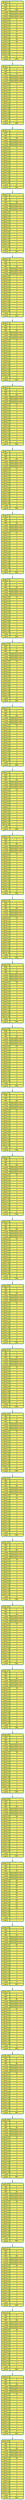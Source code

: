 digraph G {
a0[shape=none label=<
<TABLE cellspacing="3" cellpadding="2" style="rounded" bgcolor="#68d9e2"><TR>
<TD bgcolor="#f6ee69">Inodo_0</TD>
<TD bgcolor="#f6ee69"></TD>
</TR>

<TR>
<TD bgcolor="#f6ee69">UID</TD>
<TD bgcolor="#f6ee69">1</TD>
</TR>

<TR>
<TD bgcolor="#f6ee69">GID</TD>
<TD bgcolor="#f6ee69">1</TD>
</TR>

<TR>
<TD bgcolor="#f6ee69">GID</TD>
<TD bgcolor="#f6ee69">264</TD>
</TR>

<TR>
<TD bgcolor="#f6ee69">i_atime</TD>
<TD bgcolor="#f6ee69">20/12/2022 19:07</TD>
</TR>

<TR>
<TD bgcolor="#f6ee69">i_ctime</TD>
<TD bgcolor="#f6ee69">20/12/2022 19:07</TD>
</TR>

<TR>
<TD bgcolor="#f6ee69">i_mtime</TD>
<TD bgcolor="#f6ee69">20/12/2022 19:07</TD>
</TR>

<TR>
<TD bgcolor="#f6ee69">i_block_0</TD>
<TD bgcolor="#f6ee69">0</TD>
</TR>

<TR>
<TD bgcolor="#f6ee69">i_block_1</TD>
<TD bgcolor="#f6ee69">5</TD>
</TR>

<TR>
<TD bgcolor="#f6ee69">i_block_2</TD>
<TD bgcolor="#f6ee69">8</TD>
</TR>

<TR>
<TD bgcolor="#f6ee69">i_block_3</TD>
<TD bgcolor="#f6ee69">11</TD>
</TR>

<TR>
<TD bgcolor="#f6ee69">i_block_4</TD>
<TD bgcolor="#f6ee69">14</TD>
</TR>

<TR>
<TD bgcolor="#f6ee69">i_block_5</TD>
<TD bgcolor="#f6ee69">17</TD>
</TR>

<TR>
<TD bgcolor="#f6ee69">i_block_6</TD>
<TD bgcolor="#f6ee69">20</TD>
</TR>

<TR>
<TD bgcolor="#f6ee69">i_block_7</TD>
<TD bgcolor="#f6ee69">23</TD>
</TR>

<TR>
<TD bgcolor="#f6ee69">i_block_8</TD>
<TD bgcolor="#f6ee69">26</TD>
</TR>

<TR>
<TD bgcolor="#f6ee69">i_block_9</TD>
<TD bgcolor="#f6ee69">29</TD>
</TR>

<TR>
<TD bgcolor="#f6ee69">i_block_10</TD>
<TD bgcolor="#f6ee69">-1</TD>
</TR>

<TR>
<TD bgcolor="#f6ee69">i_block_11</TD>
<TD bgcolor="#f6ee69">-1</TD>
</TR>

<TR>
<TD bgcolor="#f6ee69">i_block_12</TD>
<TD bgcolor="#f6ee69">-1</TD>
</TR>

<TR>
<TD bgcolor="#f6ee69">i_block_13</TD>
<TD bgcolor="#f6ee69">-1</TD>
</TR>

<TR>
<TD bgcolor="#f6ee69">i_block_14</TD>
<TD bgcolor="#f6ee69">-1</TD>
</TR>

<TR>
<TD bgcolor="#f6ee69">i_type</TD>
<TD bgcolor="#f6ee69">0</TD>
</TR>

<TR>
<TD bgcolor="#f6ee69">i_perm</TD>
<TD bgcolor="#f6ee69">664</TD>
</TR>

</TABLE>>]; 

a1[shape=none label=<
<TABLE cellspacing="3" cellpadding="2" style="rounded" bgcolor="#68d9e2"><TR>
<TD bgcolor="#f6ee69">Inodo_1</TD>
<TD bgcolor="#f6ee69"></TD>
</TR>

<TR>
<TD bgcolor="#f6ee69">UID</TD>
<TD bgcolor="#f6ee69">1</TD>
</TR>

<TR>
<TD bgcolor="#f6ee69">GID</TD>
<TD bgcolor="#f6ee69">1</TD>
</TR>

<TR>
<TD bgcolor="#f6ee69">GID</TD>
<TD bgcolor="#f6ee69">72</TD>
</TR>

<TR>
<TD bgcolor="#f6ee69">i_atime</TD>
<TD bgcolor="#f6ee69">20/12/2022 19:07</TD>
</TR>

<TR>
<TD bgcolor="#f6ee69">i_ctime</TD>
<TD bgcolor="#f6ee69">20/12/2022 19:07</TD>
</TR>

<TR>
<TD bgcolor="#f6ee69">i_mtime</TD>
<TD bgcolor="#f6ee69">20/12/2022 19:07</TD>
</TR>

<TR>
<TD bgcolor="#f6ee69">i_block_0</TD>
<TD bgcolor="#f6ee69">1</TD>
</TR>

<TR>
<TD bgcolor="#f6ee69">i_block_1</TD>
<TD bgcolor="#f6ee69">2</TD>
</TR>

<TR>
<TD bgcolor="#f6ee69">i_block_2</TD>
<TD bgcolor="#f6ee69">3</TD>
</TR>

<TR>
<TD bgcolor="#f6ee69">i_block_3</TD>
<TD bgcolor="#f6ee69">-1</TD>
</TR>

<TR>
<TD bgcolor="#f6ee69">i_block_4</TD>
<TD bgcolor="#f6ee69">-1</TD>
</TR>

<TR>
<TD bgcolor="#f6ee69">i_block_5</TD>
<TD bgcolor="#f6ee69">-1</TD>
</TR>

<TR>
<TD bgcolor="#f6ee69">i_block_6</TD>
<TD bgcolor="#f6ee69">-1</TD>
</TR>

<TR>
<TD bgcolor="#f6ee69">i_block_7</TD>
<TD bgcolor="#f6ee69">-1</TD>
</TR>

<TR>
<TD bgcolor="#f6ee69">i_block_8</TD>
<TD bgcolor="#f6ee69">-1</TD>
</TR>

<TR>
<TD bgcolor="#f6ee69">i_block_9</TD>
<TD bgcolor="#f6ee69">-1</TD>
</TR>

<TR>
<TD bgcolor="#f6ee69">i_block_10</TD>
<TD bgcolor="#f6ee69">-1</TD>
</TR>

<TR>
<TD bgcolor="#f6ee69">i_block_11</TD>
<TD bgcolor="#f6ee69">-1</TD>
</TR>

<TR>
<TD bgcolor="#f6ee69">i_block_12</TD>
<TD bgcolor="#f6ee69">-1</TD>
</TR>

<TR>
<TD bgcolor="#f6ee69">i_block_13</TD>
<TD bgcolor="#f6ee69">-1</TD>
</TR>

<TR>
<TD bgcolor="#f6ee69">i_block_14</TD>
<TD bgcolor="#f6ee69">-1</TD>
</TR>

<TR>
<TD bgcolor="#f6ee69">i_type</TD>
<TD bgcolor="#f6ee69">1</TD>
</TR>

<TR>
<TD bgcolor="#f6ee69">i_perm</TD>
<TD bgcolor="#f6ee69">664</TD>
</TR>

</TABLE>>]; 

a0-> a1

a2[shape=none label=<
<TABLE cellspacing="3" cellpadding="2" style="rounded" bgcolor="#68d9e2"><TR>
<TD bgcolor="#f6ee69">Inodo_2</TD>
<TD bgcolor="#f6ee69"></TD>
</TR>

<TR>
<TD bgcolor="#f6ee69">UID</TD>
<TD bgcolor="#f6ee69">1</TD>
</TR>

<TR>
<TD bgcolor="#f6ee69">GID</TD>
<TD bgcolor="#f6ee69">1</TD>
</TR>

<TR>
<TD bgcolor="#f6ee69">GID</TD>
<TD bgcolor="#f6ee69">64</TD>
</TR>

<TR>
<TD bgcolor="#f6ee69">i_atime</TD>
<TD bgcolor="#f6ee69">20/12/2022 19:11</TD>
</TR>

<TR>
<TD bgcolor="#f6ee69">i_ctime</TD>
<TD bgcolor="#f6ee69">20/12/2022 19:11</TD>
</TR>

<TR>
<TD bgcolor="#f6ee69">i_mtime</TD>
<TD bgcolor="#f6ee69">20/12/2022 19:11</TD>
</TR>

<TR>
<TD bgcolor="#f6ee69">i_block_0</TD>
<TD bgcolor="#f6ee69">4</TD>
</TR>

<TR>
<TD bgcolor="#f6ee69">i_block_1</TD>
<TD bgcolor="#f6ee69">-1</TD>
</TR>

<TR>
<TD bgcolor="#f6ee69">i_block_2</TD>
<TD bgcolor="#f6ee69">-1</TD>
</TR>

<TR>
<TD bgcolor="#f6ee69">i_block_3</TD>
<TD bgcolor="#f6ee69">-1</TD>
</TR>

<TR>
<TD bgcolor="#f6ee69">i_block_4</TD>
<TD bgcolor="#f6ee69">-1</TD>
</TR>

<TR>
<TD bgcolor="#f6ee69">i_block_5</TD>
<TD bgcolor="#f6ee69">-1</TD>
</TR>

<TR>
<TD bgcolor="#f6ee69">i_block_6</TD>
<TD bgcolor="#f6ee69">-1</TD>
</TR>

<TR>
<TD bgcolor="#f6ee69">i_block_7</TD>
<TD bgcolor="#f6ee69">-1</TD>
</TR>

<TR>
<TD bgcolor="#f6ee69">i_block_8</TD>
<TD bgcolor="#f6ee69">-1</TD>
</TR>

<TR>
<TD bgcolor="#f6ee69">i_block_9</TD>
<TD bgcolor="#f6ee69">-1</TD>
</TR>

<TR>
<TD bgcolor="#f6ee69">i_block_10</TD>
<TD bgcolor="#f6ee69">-1</TD>
</TR>

<TR>
<TD bgcolor="#f6ee69">i_block_11</TD>
<TD bgcolor="#f6ee69">-1</TD>
</TR>

<TR>
<TD bgcolor="#f6ee69">i_block_12</TD>
<TD bgcolor="#f6ee69">-1</TD>
</TR>

<TR>
<TD bgcolor="#f6ee69">i_block_13</TD>
<TD bgcolor="#f6ee69">-1</TD>
</TR>

<TR>
<TD bgcolor="#f6ee69">i_block_14</TD>
<TD bgcolor="#f6ee69">-1</TD>
</TR>

<TR>
<TD bgcolor="#f6ee69">i_type</TD>
<TD bgcolor="#f6ee69">0</TD>
</TR>

<TR>
<TD bgcolor="#f6ee69">i_perm</TD>
<TD bgcolor="#f6ee69">664</TD>
</TR>

</TABLE>>]; 

a1-> a2

a3[shape=none label=<
<TABLE cellspacing="3" cellpadding="2" style="rounded" bgcolor="#68d9e2"><TR>
<TD bgcolor="#f6ee69">Inodo_3</TD>
<TD bgcolor="#f6ee69"></TD>
</TR>

<TR>
<TD bgcolor="#f6ee69">UID</TD>
<TD bgcolor="#f6ee69">1</TD>
</TR>

<TR>
<TD bgcolor="#f6ee69">GID</TD>
<TD bgcolor="#f6ee69">1</TD>
</TR>

<TR>
<TD bgcolor="#f6ee69">GID</TD>
<TD bgcolor="#f6ee69">64</TD>
</TR>

<TR>
<TD bgcolor="#f6ee69">i_atime</TD>
<TD bgcolor="#f6ee69">20/12/2022 19:11</TD>
</TR>

<TR>
<TD bgcolor="#f6ee69">i_ctime</TD>
<TD bgcolor="#f6ee69">20/12/2022 19:11</TD>
</TR>

<TR>
<TD bgcolor="#f6ee69">i_mtime</TD>
<TD bgcolor="#f6ee69">20/12/2022 19:11</TD>
</TR>

<TR>
<TD bgcolor="#f6ee69">i_block_0</TD>
<TD bgcolor="#f6ee69">6</TD>
</TR>

<TR>
<TD bgcolor="#f6ee69">i_block_1</TD>
<TD bgcolor="#f6ee69">-1</TD>
</TR>

<TR>
<TD bgcolor="#f6ee69">i_block_2</TD>
<TD bgcolor="#f6ee69">-1</TD>
</TR>

<TR>
<TD bgcolor="#f6ee69">i_block_3</TD>
<TD bgcolor="#f6ee69">-1</TD>
</TR>

<TR>
<TD bgcolor="#f6ee69">i_block_4</TD>
<TD bgcolor="#f6ee69">-1</TD>
</TR>

<TR>
<TD bgcolor="#f6ee69">i_block_5</TD>
<TD bgcolor="#f6ee69">-1</TD>
</TR>

<TR>
<TD bgcolor="#f6ee69">i_block_6</TD>
<TD bgcolor="#f6ee69">-1</TD>
</TR>

<TR>
<TD bgcolor="#f6ee69">i_block_7</TD>
<TD bgcolor="#f6ee69">-1</TD>
</TR>

<TR>
<TD bgcolor="#f6ee69">i_block_8</TD>
<TD bgcolor="#f6ee69">-1</TD>
</TR>

<TR>
<TD bgcolor="#f6ee69">i_block_9</TD>
<TD bgcolor="#f6ee69">-1</TD>
</TR>

<TR>
<TD bgcolor="#f6ee69">i_block_10</TD>
<TD bgcolor="#f6ee69">-1</TD>
</TR>

<TR>
<TD bgcolor="#f6ee69">i_block_11</TD>
<TD bgcolor="#f6ee69">-1</TD>
</TR>

<TR>
<TD bgcolor="#f6ee69">i_block_12</TD>
<TD bgcolor="#f6ee69">-1</TD>
</TR>

<TR>
<TD bgcolor="#f6ee69">i_block_13</TD>
<TD bgcolor="#f6ee69">-1</TD>
</TR>

<TR>
<TD bgcolor="#f6ee69">i_block_14</TD>
<TD bgcolor="#f6ee69">-1</TD>
</TR>

<TR>
<TD bgcolor="#f6ee69">i_type</TD>
<TD bgcolor="#f6ee69">0</TD>
</TR>

<TR>
<TD bgcolor="#f6ee69">i_perm</TD>
<TD bgcolor="#f6ee69">664</TD>
</TR>

</TABLE>>]; 

a2-> a3

a4[shape=none label=<
<TABLE cellspacing="3" cellpadding="2" style="rounded" bgcolor="#68d9e2"><TR>
<TD bgcolor="#f6ee69">Inodo_4</TD>
<TD bgcolor="#f6ee69"></TD>
</TR>

<TR>
<TD bgcolor="#f6ee69">UID</TD>
<TD bgcolor="#f6ee69">1</TD>
</TR>

<TR>
<TD bgcolor="#f6ee69">GID</TD>
<TD bgcolor="#f6ee69">1</TD>
</TR>

<TR>
<TD bgcolor="#f6ee69">GID</TD>
<TD bgcolor="#f6ee69">64</TD>
</TR>

<TR>
<TD bgcolor="#f6ee69">i_atime</TD>
<TD bgcolor="#f6ee69">20/12/2022 19:11</TD>
</TR>

<TR>
<TD bgcolor="#f6ee69">i_ctime</TD>
<TD bgcolor="#f6ee69">20/12/2022 19:11</TD>
</TR>

<TR>
<TD bgcolor="#f6ee69">i_mtime</TD>
<TD bgcolor="#f6ee69">20/12/2022 19:11</TD>
</TR>

<TR>
<TD bgcolor="#f6ee69">i_block_0</TD>
<TD bgcolor="#f6ee69">7</TD>
</TR>

<TR>
<TD bgcolor="#f6ee69">i_block_1</TD>
<TD bgcolor="#f6ee69">-1</TD>
</TR>

<TR>
<TD bgcolor="#f6ee69">i_block_2</TD>
<TD bgcolor="#f6ee69">-1</TD>
</TR>

<TR>
<TD bgcolor="#f6ee69">i_block_3</TD>
<TD bgcolor="#f6ee69">-1</TD>
</TR>

<TR>
<TD bgcolor="#f6ee69">i_block_4</TD>
<TD bgcolor="#f6ee69">-1</TD>
</TR>

<TR>
<TD bgcolor="#f6ee69">i_block_5</TD>
<TD bgcolor="#f6ee69">-1</TD>
</TR>

<TR>
<TD bgcolor="#f6ee69">i_block_6</TD>
<TD bgcolor="#f6ee69">-1</TD>
</TR>

<TR>
<TD bgcolor="#f6ee69">i_block_7</TD>
<TD bgcolor="#f6ee69">-1</TD>
</TR>

<TR>
<TD bgcolor="#f6ee69">i_block_8</TD>
<TD bgcolor="#f6ee69">-1</TD>
</TR>

<TR>
<TD bgcolor="#f6ee69">i_block_9</TD>
<TD bgcolor="#f6ee69">-1</TD>
</TR>

<TR>
<TD bgcolor="#f6ee69">i_block_10</TD>
<TD bgcolor="#f6ee69">-1</TD>
</TR>

<TR>
<TD bgcolor="#f6ee69">i_block_11</TD>
<TD bgcolor="#f6ee69">-1</TD>
</TR>

<TR>
<TD bgcolor="#f6ee69">i_block_12</TD>
<TD bgcolor="#f6ee69">-1</TD>
</TR>

<TR>
<TD bgcolor="#f6ee69">i_block_13</TD>
<TD bgcolor="#f6ee69">-1</TD>
</TR>

<TR>
<TD bgcolor="#f6ee69">i_block_14</TD>
<TD bgcolor="#f6ee69">-1</TD>
</TR>

<TR>
<TD bgcolor="#f6ee69">i_type</TD>
<TD bgcolor="#f6ee69">0</TD>
</TR>

<TR>
<TD bgcolor="#f6ee69">i_perm</TD>
<TD bgcolor="#f6ee69">664</TD>
</TR>

</TABLE>>]; 

a3-> a4

a5[shape=none label=<
<TABLE cellspacing="3" cellpadding="2" style="rounded" bgcolor="#68d9e2"><TR>
<TD bgcolor="#f6ee69">Inodo_5</TD>
<TD bgcolor="#f6ee69"></TD>
</TR>

<TR>
<TD bgcolor="#f6ee69">UID</TD>
<TD bgcolor="#f6ee69">1</TD>
</TR>

<TR>
<TD bgcolor="#f6ee69">GID</TD>
<TD bgcolor="#f6ee69">1</TD>
</TR>

<TR>
<TD bgcolor="#f6ee69">GID</TD>
<TD bgcolor="#f6ee69">64</TD>
</TR>

<TR>
<TD bgcolor="#f6ee69">i_atime</TD>
<TD bgcolor="#f6ee69">20/12/2022 19:11</TD>
</TR>

<TR>
<TD bgcolor="#f6ee69">i_ctime</TD>
<TD bgcolor="#f6ee69">20/12/2022 19:11</TD>
</TR>

<TR>
<TD bgcolor="#f6ee69">i_mtime</TD>
<TD bgcolor="#f6ee69">20/12/2022 19:11</TD>
</TR>

<TR>
<TD bgcolor="#f6ee69">i_block_0</TD>
<TD bgcolor="#f6ee69">9</TD>
</TR>

<TR>
<TD bgcolor="#f6ee69">i_block_1</TD>
<TD bgcolor="#f6ee69">-1</TD>
</TR>

<TR>
<TD bgcolor="#f6ee69">i_block_2</TD>
<TD bgcolor="#f6ee69">-1</TD>
</TR>

<TR>
<TD bgcolor="#f6ee69">i_block_3</TD>
<TD bgcolor="#f6ee69">-1</TD>
</TR>

<TR>
<TD bgcolor="#f6ee69">i_block_4</TD>
<TD bgcolor="#f6ee69">-1</TD>
</TR>

<TR>
<TD bgcolor="#f6ee69">i_block_5</TD>
<TD bgcolor="#f6ee69">-1</TD>
</TR>

<TR>
<TD bgcolor="#f6ee69">i_block_6</TD>
<TD bgcolor="#f6ee69">-1</TD>
</TR>

<TR>
<TD bgcolor="#f6ee69">i_block_7</TD>
<TD bgcolor="#f6ee69">-1</TD>
</TR>

<TR>
<TD bgcolor="#f6ee69">i_block_8</TD>
<TD bgcolor="#f6ee69">-1</TD>
</TR>

<TR>
<TD bgcolor="#f6ee69">i_block_9</TD>
<TD bgcolor="#f6ee69">-1</TD>
</TR>

<TR>
<TD bgcolor="#f6ee69">i_block_10</TD>
<TD bgcolor="#f6ee69">-1</TD>
</TR>

<TR>
<TD bgcolor="#f6ee69">i_block_11</TD>
<TD bgcolor="#f6ee69">-1</TD>
</TR>

<TR>
<TD bgcolor="#f6ee69">i_block_12</TD>
<TD bgcolor="#f6ee69">-1</TD>
</TR>

<TR>
<TD bgcolor="#f6ee69">i_block_13</TD>
<TD bgcolor="#f6ee69">-1</TD>
</TR>

<TR>
<TD bgcolor="#f6ee69">i_block_14</TD>
<TD bgcolor="#f6ee69">-1</TD>
</TR>

<TR>
<TD bgcolor="#f6ee69">i_type</TD>
<TD bgcolor="#f6ee69">0</TD>
</TR>

<TR>
<TD bgcolor="#f6ee69">i_perm</TD>
<TD bgcolor="#f6ee69">664</TD>
</TR>

</TABLE>>]; 

a4-> a5

a6[shape=none label=<
<TABLE cellspacing="3" cellpadding="2" style="rounded" bgcolor="#68d9e2"><TR>
<TD bgcolor="#f6ee69">Inodo_6</TD>
<TD bgcolor="#f6ee69"></TD>
</TR>

<TR>
<TD bgcolor="#f6ee69">UID</TD>
<TD bgcolor="#f6ee69">1</TD>
</TR>

<TR>
<TD bgcolor="#f6ee69">GID</TD>
<TD bgcolor="#f6ee69">1</TD>
</TR>

<TR>
<TD bgcolor="#f6ee69">GID</TD>
<TD bgcolor="#f6ee69">64</TD>
</TR>

<TR>
<TD bgcolor="#f6ee69">i_atime</TD>
<TD bgcolor="#f6ee69">20/12/2022 19:11</TD>
</TR>

<TR>
<TD bgcolor="#f6ee69">i_ctime</TD>
<TD bgcolor="#f6ee69">20/12/2022 19:11</TD>
</TR>

<TR>
<TD bgcolor="#f6ee69">i_mtime</TD>
<TD bgcolor="#f6ee69">20/12/2022 19:11</TD>
</TR>

<TR>
<TD bgcolor="#f6ee69">i_block_0</TD>
<TD bgcolor="#f6ee69">10</TD>
</TR>

<TR>
<TD bgcolor="#f6ee69">i_block_1</TD>
<TD bgcolor="#f6ee69">-1</TD>
</TR>

<TR>
<TD bgcolor="#f6ee69">i_block_2</TD>
<TD bgcolor="#f6ee69">-1</TD>
</TR>

<TR>
<TD bgcolor="#f6ee69">i_block_3</TD>
<TD bgcolor="#f6ee69">-1</TD>
</TR>

<TR>
<TD bgcolor="#f6ee69">i_block_4</TD>
<TD bgcolor="#f6ee69">-1</TD>
</TR>

<TR>
<TD bgcolor="#f6ee69">i_block_5</TD>
<TD bgcolor="#f6ee69">-1</TD>
</TR>

<TR>
<TD bgcolor="#f6ee69">i_block_6</TD>
<TD bgcolor="#f6ee69">-1</TD>
</TR>

<TR>
<TD bgcolor="#f6ee69">i_block_7</TD>
<TD bgcolor="#f6ee69">-1</TD>
</TR>

<TR>
<TD bgcolor="#f6ee69">i_block_8</TD>
<TD bgcolor="#f6ee69">-1</TD>
</TR>

<TR>
<TD bgcolor="#f6ee69">i_block_9</TD>
<TD bgcolor="#f6ee69">-1</TD>
</TR>

<TR>
<TD bgcolor="#f6ee69">i_block_10</TD>
<TD bgcolor="#f6ee69">-1</TD>
</TR>

<TR>
<TD bgcolor="#f6ee69">i_block_11</TD>
<TD bgcolor="#f6ee69">-1</TD>
</TR>

<TR>
<TD bgcolor="#f6ee69">i_block_12</TD>
<TD bgcolor="#f6ee69">-1</TD>
</TR>

<TR>
<TD bgcolor="#f6ee69">i_block_13</TD>
<TD bgcolor="#f6ee69">-1</TD>
</TR>

<TR>
<TD bgcolor="#f6ee69">i_block_14</TD>
<TD bgcolor="#f6ee69">-1</TD>
</TR>

<TR>
<TD bgcolor="#f6ee69">i_type</TD>
<TD bgcolor="#f6ee69">0</TD>
</TR>

<TR>
<TD bgcolor="#f6ee69">i_perm</TD>
<TD bgcolor="#f6ee69">664</TD>
</TR>

</TABLE>>]; 

a5-> a6

a7[shape=none label=<
<TABLE cellspacing="3" cellpadding="2" style="rounded" bgcolor="#68d9e2"><TR>
<TD bgcolor="#f6ee69">Inodo_7</TD>
<TD bgcolor="#f6ee69"></TD>
</TR>

<TR>
<TD bgcolor="#f6ee69">UID</TD>
<TD bgcolor="#f6ee69">1</TD>
</TR>

<TR>
<TD bgcolor="#f6ee69">GID</TD>
<TD bgcolor="#f6ee69">1</TD>
</TR>

<TR>
<TD bgcolor="#f6ee69">GID</TD>
<TD bgcolor="#f6ee69">64</TD>
</TR>

<TR>
<TD bgcolor="#f6ee69">i_atime</TD>
<TD bgcolor="#f6ee69">20/12/2022 19:11</TD>
</TR>

<TR>
<TD bgcolor="#f6ee69">i_ctime</TD>
<TD bgcolor="#f6ee69">20/12/2022 19:11</TD>
</TR>

<TR>
<TD bgcolor="#f6ee69">i_mtime</TD>
<TD bgcolor="#f6ee69">20/12/2022 19:11</TD>
</TR>

<TR>
<TD bgcolor="#f6ee69">i_block_0</TD>
<TD bgcolor="#f6ee69">12</TD>
</TR>

<TR>
<TD bgcolor="#f6ee69">i_block_1</TD>
<TD bgcolor="#f6ee69">-1</TD>
</TR>

<TR>
<TD bgcolor="#f6ee69">i_block_2</TD>
<TD bgcolor="#f6ee69">-1</TD>
</TR>

<TR>
<TD bgcolor="#f6ee69">i_block_3</TD>
<TD bgcolor="#f6ee69">-1</TD>
</TR>

<TR>
<TD bgcolor="#f6ee69">i_block_4</TD>
<TD bgcolor="#f6ee69">-1</TD>
</TR>

<TR>
<TD bgcolor="#f6ee69">i_block_5</TD>
<TD bgcolor="#f6ee69">-1</TD>
</TR>

<TR>
<TD bgcolor="#f6ee69">i_block_6</TD>
<TD bgcolor="#f6ee69">-1</TD>
</TR>

<TR>
<TD bgcolor="#f6ee69">i_block_7</TD>
<TD bgcolor="#f6ee69">-1</TD>
</TR>

<TR>
<TD bgcolor="#f6ee69">i_block_8</TD>
<TD bgcolor="#f6ee69">-1</TD>
</TR>

<TR>
<TD bgcolor="#f6ee69">i_block_9</TD>
<TD bgcolor="#f6ee69">-1</TD>
</TR>

<TR>
<TD bgcolor="#f6ee69">i_block_10</TD>
<TD bgcolor="#f6ee69">-1</TD>
</TR>

<TR>
<TD bgcolor="#f6ee69">i_block_11</TD>
<TD bgcolor="#f6ee69">-1</TD>
</TR>

<TR>
<TD bgcolor="#f6ee69">i_block_12</TD>
<TD bgcolor="#f6ee69">-1</TD>
</TR>

<TR>
<TD bgcolor="#f6ee69">i_block_13</TD>
<TD bgcolor="#f6ee69">-1</TD>
</TR>

<TR>
<TD bgcolor="#f6ee69">i_block_14</TD>
<TD bgcolor="#f6ee69">-1</TD>
</TR>

<TR>
<TD bgcolor="#f6ee69">i_type</TD>
<TD bgcolor="#f6ee69">0</TD>
</TR>

<TR>
<TD bgcolor="#f6ee69">i_perm</TD>
<TD bgcolor="#f6ee69">664</TD>
</TR>

</TABLE>>]; 

a6-> a7

a8[shape=none label=<
<TABLE cellspacing="3" cellpadding="2" style="rounded" bgcolor="#68d9e2"><TR>
<TD bgcolor="#f6ee69">Inodo_8</TD>
<TD bgcolor="#f6ee69"></TD>
</TR>

<TR>
<TD bgcolor="#f6ee69">UID</TD>
<TD bgcolor="#f6ee69">1</TD>
</TR>

<TR>
<TD bgcolor="#f6ee69">GID</TD>
<TD bgcolor="#f6ee69">1</TD>
</TR>

<TR>
<TD bgcolor="#f6ee69">GID</TD>
<TD bgcolor="#f6ee69">64</TD>
</TR>

<TR>
<TD bgcolor="#f6ee69">i_atime</TD>
<TD bgcolor="#f6ee69">20/12/2022 19:11</TD>
</TR>

<TR>
<TD bgcolor="#f6ee69">i_ctime</TD>
<TD bgcolor="#f6ee69">20/12/2022 19:11</TD>
</TR>

<TR>
<TD bgcolor="#f6ee69">i_mtime</TD>
<TD bgcolor="#f6ee69">20/12/2022 19:11</TD>
</TR>

<TR>
<TD bgcolor="#f6ee69">i_block_0</TD>
<TD bgcolor="#f6ee69">13</TD>
</TR>

<TR>
<TD bgcolor="#f6ee69">i_block_1</TD>
<TD bgcolor="#f6ee69">-1</TD>
</TR>

<TR>
<TD bgcolor="#f6ee69">i_block_2</TD>
<TD bgcolor="#f6ee69">-1</TD>
</TR>

<TR>
<TD bgcolor="#f6ee69">i_block_3</TD>
<TD bgcolor="#f6ee69">-1</TD>
</TR>

<TR>
<TD bgcolor="#f6ee69">i_block_4</TD>
<TD bgcolor="#f6ee69">-1</TD>
</TR>

<TR>
<TD bgcolor="#f6ee69">i_block_5</TD>
<TD bgcolor="#f6ee69">-1</TD>
</TR>

<TR>
<TD bgcolor="#f6ee69">i_block_6</TD>
<TD bgcolor="#f6ee69">-1</TD>
</TR>

<TR>
<TD bgcolor="#f6ee69">i_block_7</TD>
<TD bgcolor="#f6ee69">-1</TD>
</TR>

<TR>
<TD bgcolor="#f6ee69">i_block_8</TD>
<TD bgcolor="#f6ee69">-1</TD>
</TR>

<TR>
<TD bgcolor="#f6ee69">i_block_9</TD>
<TD bgcolor="#f6ee69">-1</TD>
</TR>

<TR>
<TD bgcolor="#f6ee69">i_block_10</TD>
<TD bgcolor="#f6ee69">-1</TD>
</TR>

<TR>
<TD bgcolor="#f6ee69">i_block_11</TD>
<TD bgcolor="#f6ee69">-1</TD>
</TR>

<TR>
<TD bgcolor="#f6ee69">i_block_12</TD>
<TD bgcolor="#f6ee69">-1</TD>
</TR>

<TR>
<TD bgcolor="#f6ee69">i_block_13</TD>
<TD bgcolor="#f6ee69">-1</TD>
</TR>

<TR>
<TD bgcolor="#f6ee69">i_block_14</TD>
<TD bgcolor="#f6ee69">-1</TD>
</TR>

<TR>
<TD bgcolor="#f6ee69">i_type</TD>
<TD bgcolor="#f6ee69">0</TD>
</TR>

<TR>
<TD bgcolor="#f6ee69">i_perm</TD>
<TD bgcolor="#f6ee69">664</TD>
</TR>

</TABLE>>]; 

a7-> a8

a9[shape=none label=<
<TABLE cellspacing="3" cellpadding="2" style="rounded" bgcolor="#68d9e2"><TR>
<TD bgcolor="#f6ee69">Inodo_9</TD>
<TD bgcolor="#f6ee69"></TD>
</TR>

<TR>
<TD bgcolor="#f6ee69">UID</TD>
<TD bgcolor="#f6ee69">1</TD>
</TR>

<TR>
<TD bgcolor="#f6ee69">GID</TD>
<TD bgcolor="#f6ee69">1</TD>
</TR>

<TR>
<TD bgcolor="#f6ee69">GID</TD>
<TD bgcolor="#f6ee69">64</TD>
</TR>

<TR>
<TD bgcolor="#f6ee69">i_atime</TD>
<TD bgcolor="#f6ee69">20/12/2022 19:11</TD>
</TR>

<TR>
<TD bgcolor="#f6ee69">i_ctime</TD>
<TD bgcolor="#f6ee69">20/12/2022 19:11</TD>
</TR>

<TR>
<TD bgcolor="#f6ee69">i_mtime</TD>
<TD bgcolor="#f6ee69">20/12/2022 19:11</TD>
</TR>

<TR>
<TD bgcolor="#f6ee69">i_block_0</TD>
<TD bgcolor="#f6ee69">15</TD>
</TR>

<TR>
<TD bgcolor="#f6ee69">i_block_1</TD>
<TD bgcolor="#f6ee69">-1</TD>
</TR>

<TR>
<TD bgcolor="#f6ee69">i_block_2</TD>
<TD bgcolor="#f6ee69">-1</TD>
</TR>

<TR>
<TD bgcolor="#f6ee69">i_block_3</TD>
<TD bgcolor="#f6ee69">-1</TD>
</TR>

<TR>
<TD bgcolor="#f6ee69">i_block_4</TD>
<TD bgcolor="#f6ee69">-1</TD>
</TR>

<TR>
<TD bgcolor="#f6ee69">i_block_5</TD>
<TD bgcolor="#f6ee69">-1</TD>
</TR>

<TR>
<TD bgcolor="#f6ee69">i_block_6</TD>
<TD bgcolor="#f6ee69">-1</TD>
</TR>

<TR>
<TD bgcolor="#f6ee69">i_block_7</TD>
<TD bgcolor="#f6ee69">-1</TD>
</TR>

<TR>
<TD bgcolor="#f6ee69">i_block_8</TD>
<TD bgcolor="#f6ee69">-1</TD>
</TR>

<TR>
<TD bgcolor="#f6ee69">i_block_9</TD>
<TD bgcolor="#f6ee69">-1</TD>
</TR>

<TR>
<TD bgcolor="#f6ee69">i_block_10</TD>
<TD bgcolor="#f6ee69">-1</TD>
</TR>

<TR>
<TD bgcolor="#f6ee69">i_block_11</TD>
<TD bgcolor="#f6ee69">-1</TD>
</TR>

<TR>
<TD bgcolor="#f6ee69">i_block_12</TD>
<TD bgcolor="#f6ee69">-1</TD>
</TR>

<TR>
<TD bgcolor="#f6ee69">i_block_13</TD>
<TD bgcolor="#f6ee69">-1</TD>
</TR>

<TR>
<TD bgcolor="#f6ee69">i_block_14</TD>
<TD bgcolor="#f6ee69">-1</TD>
</TR>

<TR>
<TD bgcolor="#f6ee69">i_type</TD>
<TD bgcolor="#f6ee69">0</TD>
</TR>

<TR>
<TD bgcolor="#f6ee69">i_perm</TD>
<TD bgcolor="#f6ee69">664</TD>
</TR>

</TABLE>>]; 

a8-> a9

a10[shape=none label=<
<TABLE cellspacing="3" cellpadding="2" style="rounded" bgcolor="#68d9e2"><TR>
<TD bgcolor="#f6ee69">Inodo_10</TD>
<TD bgcolor="#f6ee69"></TD>
</TR>

<TR>
<TD bgcolor="#f6ee69">UID</TD>
<TD bgcolor="#f6ee69">1</TD>
</TR>

<TR>
<TD bgcolor="#f6ee69">GID</TD>
<TD bgcolor="#f6ee69">1</TD>
</TR>

<TR>
<TD bgcolor="#f6ee69">GID</TD>
<TD bgcolor="#f6ee69">64</TD>
</TR>

<TR>
<TD bgcolor="#f6ee69">i_atime</TD>
<TD bgcolor="#f6ee69">20/12/2022 19:11</TD>
</TR>

<TR>
<TD bgcolor="#f6ee69">i_ctime</TD>
<TD bgcolor="#f6ee69">20/12/2022 19:11</TD>
</TR>

<TR>
<TD bgcolor="#f6ee69">i_mtime</TD>
<TD bgcolor="#f6ee69">20/12/2022 19:11</TD>
</TR>

<TR>
<TD bgcolor="#f6ee69">i_block_0</TD>
<TD bgcolor="#f6ee69">16</TD>
</TR>

<TR>
<TD bgcolor="#f6ee69">i_block_1</TD>
<TD bgcolor="#f6ee69">-1</TD>
</TR>

<TR>
<TD bgcolor="#f6ee69">i_block_2</TD>
<TD bgcolor="#f6ee69">-1</TD>
</TR>

<TR>
<TD bgcolor="#f6ee69">i_block_3</TD>
<TD bgcolor="#f6ee69">-1</TD>
</TR>

<TR>
<TD bgcolor="#f6ee69">i_block_4</TD>
<TD bgcolor="#f6ee69">-1</TD>
</TR>

<TR>
<TD bgcolor="#f6ee69">i_block_5</TD>
<TD bgcolor="#f6ee69">-1</TD>
</TR>

<TR>
<TD bgcolor="#f6ee69">i_block_6</TD>
<TD bgcolor="#f6ee69">-1</TD>
</TR>

<TR>
<TD bgcolor="#f6ee69">i_block_7</TD>
<TD bgcolor="#f6ee69">-1</TD>
</TR>

<TR>
<TD bgcolor="#f6ee69">i_block_8</TD>
<TD bgcolor="#f6ee69">-1</TD>
</TR>

<TR>
<TD bgcolor="#f6ee69">i_block_9</TD>
<TD bgcolor="#f6ee69">-1</TD>
</TR>

<TR>
<TD bgcolor="#f6ee69">i_block_10</TD>
<TD bgcolor="#f6ee69">-1</TD>
</TR>

<TR>
<TD bgcolor="#f6ee69">i_block_11</TD>
<TD bgcolor="#f6ee69">-1</TD>
</TR>

<TR>
<TD bgcolor="#f6ee69">i_block_12</TD>
<TD bgcolor="#f6ee69">-1</TD>
</TR>

<TR>
<TD bgcolor="#f6ee69">i_block_13</TD>
<TD bgcolor="#f6ee69">-1</TD>
</TR>

<TR>
<TD bgcolor="#f6ee69">i_block_14</TD>
<TD bgcolor="#f6ee69">-1</TD>
</TR>

<TR>
<TD bgcolor="#f6ee69">i_type</TD>
<TD bgcolor="#f6ee69">0</TD>
</TR>

<TR>
<TD bgcolor="#f6ee69">i_perm</TD>
<TD bgcolor="#f6ee69">664</TD>
</TR>

</TABLE>>]; 

a9-> a10

a11[shape=none label=<
<TABLE cellspacing="3" cellpadding="2" style="rounded" bgcolor="#68d9e2"><TR>
<TD bgcolor="#f6ee69">Inodo_11</TD>
<TD bgcolor="#f6ee69"></TD>
</TR>

<TR>
<TD bgcolor="#f6ee69">UID</TD>
<TD bgcolor="#f6ee69">1</TD>
</TR>

<TR>
<TD bgcolor="#f6ee69">GID</TD>
<TD bgcolor="#f6ee69">1</TD>
</TR>

<TR>
<TD bgcolor="#f6ee69">GID</TD>
<TD bgcolor="#f6ee69">64</TD>
</TR>

<TR>
<TD bgcolor="#f6ee69">i_atime</TD>
<TD bgcolor="#f6ee69">20/12/2022 19:11</TD>
</TR>

<TR>
<TD bgcolor="#f6ee69">i_ctime</TD>
<TD bgcolor="#f6ee69">20/12/2022 19:11</TD>
</TR>

<TR>
<TD bgcolor="#f6ee69">i_mtime</TD>
<TD bgcolor="#f6ee69">20/12/2022 19:11</TD>
</TR>

<TR>
<TD bgcolor="#f6ee69">i_block_0</TD>
<TD bgcolor="#f6ee69">18</TD>
</TR>

<TR>
<TD bgcolor="#f6ee69">i_block_1</TD>
<TD bgcolor="#f6ee69">-1</TD>
</TR>

<TR>
<TD bgcolor="#f6ee69">i_block_2</TD>
<TD bgcolor="#f6ee69">-1</TD>
</TR>

<TR>
<TD bgcolor="#f6ee69">i_block_3</TD>
<TD bgcolor="#f6ee69">-1</TD>
</TR>

<TR>
<TD bgcolor="#f6ee69">i_block_4</TD>
<TD bgcolor="#f6ee69">-1</TD>
</TR>

<TR>
<TD bgcolor="#f6ee69">i_block_5</TD>
<TD bgcolor="#f6ee69">-1</TD>
</TR>

<TR>
<TD bgcolor="#f6ee69">i_block_6</TD>
<TD bgcolor="#f6ee69">-1</TD>
</TR>

<TR>
<TD bgcolor="#f6ee69">i_block_7</TD>
<TD bgcolor="#f6ee69">-1</TD>
</TR>

<TR>
<TD bgcolor="#f6ee69">i_block_8</TD>
<TD bgcolor="#f6ee69">-1</TD>
</TR>

<TR>
<TD bgcolor="#f6ee69">i_block_9</TD>
<TD bgcolor="#f6ee69">-1</TD>
</TR>

<TR>
<TD bgcolor="#f6ee69">i_block_10</TD>
<TD bgcolor="#f6ee69">-1</TD>
</TR>

<TR>
<TD bgcolor="#f6ee69">i_block_11</TD>
<TD bgcolor="#f6ee69">-1</TD>
</TR>

<TR>
<TD bgcolor="#f6ee69">i_block_12</TD>
<TD bgcolor="#f6ee69">-1</TD>
</TR>

<TR>
<TD bgcolor="#f6ee69">i_block_13</TD>
<TD bgcolor="#f6ee69">-1</TD>
</TR>

<TR>
<TD bgcolor="#f6ee69">i_block_14</TD>
<TD bgcolor="#f6ee69">-1</TD>
</TR>

<TR>
<TD bgcolor="#f6ee69">i_type</TD>
<TD bgcolor="#f6ee69">0</TD>
</TR>

<TR>
<TD bgcolor="#f6ee69">i_perm</TD>
<TD bgcolor="#f6ee69">664</TD>
</TR>

</TABLE>>]; 

a10-> a11

a12[shape=none label=<
<TABLE cellspacing="3" cellpadding="2" style="rounded" bgcolor="#68d9e2"><TR>
<TD bgcolor="#f6ee69">Inodo_12</TD>
<TD bgcolor="#f6ee69"></TD>
</TR>

<TR>
<TD bgcolor="#f6ee69">UID</TD>
<TD bgcolor="#f6ee69">1</TD>
</TR>

<TR>
<TD bgcolor="#f6ee69">GID</TD>
<TD bgcolor="#f6ee69">1</TD>
</TR>

<TR>
<TD bgcolor="#f6ee69">GID</TD>
<TD bgcolor="#f6ee69">64</TD>
</TR>

<TR>
<TD bgcolor="#f6ee69">i_atime</TD>
<TD bgcolor="#f6ee69">20/12/2022 19:11</TD>
</TR>

<TR>
<TD bgcolor="#f6ee69">i_ctime</TD>
<TD bgcolor="#f6ee69">20/12/2022 19:11</TD>
</TR>

<TR>
<TD bgcolor="#f6ee69">i_mtime</TD>
<TD bgcolor="#f6ee69">20/12/2022 19:11</TD>
</TR>

<TR>
<TD bgcolor="#f6ee69">i_block_0</TD>
<TD bgcolor="#f6ee69">19</TD>
</TR>

<TR>
<TD bgcolor="#f6ee69">i_block_1</TD>
<TD bgcolor="#f6ee69">-1</TD>
</TR>

<TR>
<TD bgcolor="#f6ee69">i_block_2</TD>
<TD bgcolor="#f6ee69">-1</TD>
</TR>

<TR>
<TD bgcolor="#f6ee69">i_block_3</TD>
<TD bgcolor="#f6ee69">-1</TD>
</TR>

<TR>
<TD bgcolor="#f6ee69">i_block_4</TD>
<TD bgcolor="#f6ee69">-1</TD>
</TR>

<TR>
<TD bgcolor="#f6ee69">i_block_5</TD>
<TD bgcolor="#f6ee69">-1</TD>
</TR>

<TR>
<TD bgcolor="#f6ee69">i_block_6</TD>
<TD bgcolor="#f6ee69">-1</TD>
</TR>

<TR>
<TD bgcolor="#f6ee69">i_block_7</TD>
<TD bgcolor="#f6ee69">-1</TD>
</TR>

<TR>
<TD bgcolor="#f6ee69">i_block_8</TD>
<TD bgcolor="#f6ee69">-1</TD>
</TR>

<TR>
<TD bgcolor="#f6ee69">i_block_9</TD>
<TD bgcolor="#f6ee69">-1</TD>
</TR>

<TR>
<TD bgcolor="#f6ee69">i_block_10</TD>
<TD bgcolor="#f6ee69">-1</TD>
</TR>

<TR>
<TD bgcolor="#f6ee69">i_block_11</TD>
<TD bgcolor="#f6ee69">-1</TD>
</TR>

<TR>
<TD bgcolor="#f6ee69">i_block_12</TD>
<TD bgcolor="#f6ee69">-1</TD>
</TR>

<TR>
<TD bgcolor="#f6ee69">i_block_13</TD>
<TD bgcolor="#f6ee69">-1</TD>
</TR>

<TR>
<TD bgcolor="#f6ee69">i_block_14</TD>
<TD bgcolor="#f6ee69">-1</TD>
</TR>

<TR>
<TD bgcolor="#f6ee69">i_type</TD>
<TD bgcolor="#f6ee69">0</TD>
</TR>

<TR>
<TD bgcolor="#f6ee69">i_perm</TD>
<TD bgcolor="#f6ee69">664</TD>
</TR>

</TABLE>>]; 

a11-> a12

a13[shape=none label=<
<TABLE cellspacing="3" cellpadding="2" style="rounded" bgcolor="#68d9e2"><TR>
<TD bgcolor="#f6ee69">Inodo_13</TD>
<TD bgcolor="#f6ee69"></TD>
</TR>

<TR>
<TD bgcolor="#f6ee69">UID</TD>
<TD bgcolor="#f6ee69">1</TD>
</TR>

<TR>
<TD bgcolor="#f6ee69">GID</TD>
<TD bgcolor="#f6ee69">1</TD>
</TR>

<TR>
<TD bgcolor="#f6ee69">GID</TD>
<TD bgcolor="#f6ee69">64</TD>
</TR>

<TR>
<TD bgcolor="#f6ee69">i_atime</TD>
<TD bgcolor="#f6ee69">20/12/2022 19:11</TD>
</TR>

<TR>
<TD bgcolor="#f6ee69">i_ctime</TD>
<TD bgcolor="#f6ee69">20/12/2022 19:11</TD>
</TR>

<TR>
<TD bgcolor="#f6ee69">i_mtime</TD>
<TD bgcolor="#f6ee69">20/12/2022 19:11</TD>
</TR>

<TR>
<TD bgcolor="#f6ee69">i_block_0</TD>
<TD bgcolor="#f6ee69">21</TD>
</TR>

<TR>
<TD bgcolor="#f6ee69">i_block_1</TD>
<TD bgcolor="#f6ee69">-1</TD>
</TR>

<TR>
<TD bgcolor="#f6ee69">i_block_2</TD>
<TD bgcolor="#f6ee69">-1</TD>
</TR>

<TR>
<TD bgcolor="#f6ee69">i_block_3</TD>
<TD bgcolor="#f6ee69">-1</TD>
</TR>

<TR>
<TD bgcolor="#f6ee69">i_block_4</TD>
<TD bgcolor="#f6ee69">-1</TD>
</TR>

<TR>
<TD bgcolor="#f6ee69">i_block_5</TD>
<TD bgcolor="#f6ee69">-1</TD>
</TR>

<TR>
<TD bgcolor="#f6ee69">i_block_6</TD>
<TD bgcolor="#f6ee69">-1</TD>
</TR>

<TR>
<TD bgcolor="#f6ee69">i_block_7</TD>
<TD bgcolor="#f6ee69">-1</TD>
</TR>

<TR>
<TD bgcolor="#f6ee69">i_block_8</TD>
<TD bgcolor="#f6ee69">-1</TD>
</TR>

<TR>
<TD bgcolor="#f6ee69">i_block_9</TD>
<TD bgcolor="#f6ee69">-1</TD>
</TR>

<TR>
<TD bgcolor="#f6ee69">i_block_10</TD>
<TD bgcolor="#f6ee69">-1</TD>
</TR>

<TR>
<TD bgcolor="#f6ee69">i_block_11</TD>
<TD bgcolor="#f6ee69">-1</TD>
</TR>

<TR>
<TD bgcolor="#f6ee69">i_block_12</TD>
<TD bgcolor="#f6ee69">-1</TD>
</TR>

<TR>
<TD bgcolor="#f6ee69">i_block_13</TD>
<TD bgcolor="#f6ee69">-1</TD>
</TR>

<TR>
<TD bgcolor="#f6ee69">i_block_14</TD>
<TD bgcolor="#f6ee69">-1</TD>
</TR>

<TR>
<TD bgcolor="#f6ee69">i_type</TD>
<TD bgcolor="#f6ee69">0</TD>
</TR>

<TR>
<TD bgcolor="#f6ee69">i_perm</TD>
<TD bgcolor="#f6ee69">664</TD>
</TR>

</TABLE>>]; 

a12-> a13

a14[shape=none label=<
<TABLE cellspacing="3" cellpadding="2" style="rounded" bgcolor="#68d9e2"><TR>
<TD bgcolor="#f6ee69">Inodo_14</TD>
<TD bgcolor="#f6ee69"></TD>
</TR>

<TR>
<TD bgcolor="#f6ee69">UID</TD>
<TD bgcolor="#f6ee69">1</TD>
</TR>

<TR>
<TD bgcolor="#f6ee69">GID</TD>
<TD bgcolor="#f6ee69">1</TD>
</TR>

<TR>
<TD bgcolor="#f6ee69">GID</TD>
<TD bgcolor="#f6ee69">64</TD>
</TR>

<TR>
<TD bgcolor="#f6ee69">i_atime</TD>
<TD bgcolor="#f6ee69">20/12/2022 19:11</TD>
</TR>

<TR>
<TD bgcolor="#f6ee69">i_ctime</TD>
<TD bgcolor="#f6ee69">20/12/2022 19:11</TD>
</TR>

<TR>
<TD bgcolor="#f6ee69">i_mtime</TD>
<TD bgcolor="#f6ee69">20/12/2022 19:11</TD>
</TR>

<TR>
<TD bgcolor="#f6ee69">i_block_0</TD>
<TD bgcolor="#f6ee69">22</TD>
</TR>

<TR>
<TD bgcolor="#f6ee69">i_block_1</TD>
<TD bgcolor="#f6ee69">-1</TD>
</TR>

<TR>
<TD bgcolor="#f6ee69">i_block_2</TD>
<TD bgcolor="#f6ee69">-1</TD>
</TR>

<TR>
<TD bgcolor="#f6ee69">i_block_3</TD>
<TD bgcolor="#f6ee69">-1</TD>
</TR>

<TR>
<TD bgcolor="#f6ee69">i_block_4</TD>
<TD bgcolor="#f6ee69">-1</TD>
</TR>

<TR>
<TD bgcolor="#f6ee69">i_block_5</TD>
<TD bgcolor="#f6ee69">-1</TD>
</TR>

<TR>
<TD bgcolor="#f6ee69">i_block_6</TD>
<TD bgcolor="#f6ee69">-1</TD>
</TR>

<TR>
<TD bgcolor="#f6ee69">i_block_7</TD>
<TD bgcolor="#f6ee69">-1</TD>
</TR>

<TR>
<TD bgcolor="#f6ee69">i_block_8</TD>
<TD bgcolor="#f6ee69">-1</TD>
</TR>

<TR>
<TD bgcolor="#f6ee69">i_block_9</TD>
<TD bgcolor="#f6ee69">-1</TD>
</TR>

<TR>
<TD bgcolor="#f6ee69">i_block_10</TD>
<TD bgcolor="#f6ee69">-1</TD>
</TR>

<TR>
<TD bgcolor="#f6ee69">i_block_11</TD>
<TD bgcolor="#f6ee69">-1</TD>
</TR>

<TR>
<TD bgcolor="#f6ee69">i_block_12</TD>
<TD bgcolor="#f6ee69">-1</TD>
</TR>

<TR>
<TD bgcolor="#f6ee69">i_block_13</TD>
<TD bgcolor="#f6ee69">-1</TD>
</TR>

<TR>
<TD bgcolor="#f6ee69">i_block_14</TD>
<TD bgcolor="#f6ee69">-1</TD>
</TR>

<TR>
<TD bgcolor="#f6ee69">i_type</TD>
<TD bgcolor="#f6ee69">0</TD>
</TR>

<TR>
<TD bgcolor="#f6ee69">i_perm</TD>
<TD bgcolor="#f6ee69">664</TD>
</TR>

</TABLE>>]; 

a13-> a14

a15[shape=none label=<
<TABLE cellspacing="3" cellpadding="2" style="rounded" bgcolor="#68d9e2"><TR>
<TD bgcolor="#f6ee69">Inodo_15</TD>
<TD bgcolor="#f6ee69"></TD>
</TR>

<TR>
<TD bgcolor="#f6ee69">UID</TD>
<TD bgcolor="#f6ee69">1</TD>
</TR>

<TR>
<TD bgcolor="#f6ee69">GID</TD>
<TD bgcolor="#f6ee69">1</TD>
</TR>

<TR>
<TD bgcolor="#f6ee69">GID</TD>
<TD bgcolor="#f6ee69">64</TD>
</TR>

<TR>
<TD bgcolor="#f6ee69">i_atime</TD>
<TD bgcolor="#f6ee69">20/12/2022 19:11</TD>
</TR>

<TR>
<TD bgcolor="#f6ee69">i_ctime</TD>
<TD bgcolor="#f6ee69">20/12/2022 19:11</TD>
</TR>

<TR>
<TD bgcolor="#f6ee69">i_mtime</TD>
<TD bgcolor="#f6ee69">20/12/2022 19:11</TD>
</TR>

<TR>
<TD bgcolor="#f6ee69">i_block_0</TD>
<TD bgcolor="#f6ee69">24</TD>
</TR>

<TR>
<TD bgcolor="#f6ee69">i_block_1</TD>
<TD bgcolor="#f6ee69">-1</TD>
</TR>

<TR>
<TD bgcolor="#f6ee69">i_block_2</TD>
<TD bgcolor="#f6ee69">-1</TD>
</TR>

<TR>
<TD bgcolor="#f6ee69">i_block_3</TD>
<TD bgcolor="#f6ee69">-1</TD>
</TR>

<TR>
<TD bgcolor="#f6ee69">i_block_4</TD>
<TD bgcolor="#f6ee69">-1</TD>
</TR>

<TR>
<TD bgcolor="#f6ee69">i_block_5</TD>
<TD bgcolor="#f6ee69">-1</TD>
</TR>

<TR>
<TD bgcolor="#f6ee69">i_block_6</TD>
<TD bgcolor="#f6ee69">-1</TD>
</TR>

<TR>
<TD bgcolor="#f6ee69">i_block_7</TD>
<TD bgcolor="#f6ee69">-1</TD>
</TR>

<TR>
<TD bgcolor="#f6ee69">i_block_8</TD>
<TD bgcolor="#f6ee69">-1</TD>
</TR>

<TR>
<TD bgcolor="#f6ee69">i_block_9</TD>
<TD bgcolor="#f6ee69">-1</TD>
</TR>

<TR>
<TD bgcolor="#f6ee69">i_block_10</TD>
<TD bgcolor="#f6ee69">-1</TD>
</TR>

<TR>
<TD bgcolor="#f6ee69">i_block_11</TD>
<TD bgcolor="#f6ee69">-1</TD>
</TR>

<TR>
<TD bgcolor="#f6ee69">i_block_12</TD>
<TD bgcolor="#f6ee69">-1</TD>
</TR>

<TR>
<TD bgcolor="#f6ee69">i_block_13</TD>
<TD bgcolor="#f6ee69">-1</TD>
</TR>

<TR>
<TD bgcolor="#f6ee69">i_block_14</TD>
<TD bgcolor="#f6ee69">-1</TD>
</TR>

<TR>
<TD bgcolor="#f6ee69">i_type</TD>
<TD bgcolor="#f6ee69">0</TD>
</TR>

<TR>
<TD bgcolor="#f6ee69">i_perm</TD>
<TD bgcolor="#f6ee69">664</TD>
</TR>

</TABLE>>]; 

a14-> a15

a16[shape=none label=<
<TABLE cellspacing="3" cellpadding="2" style="rounded" bgcolor="#68d9e2"><TR>
<TD bgcolor="#f6ee69">Inodo_16</TD>
<TD bgcolor="#f6ee69"></TD>
</TR>

<TR>
<TD bgcolor="#f6ee69">UID</TD>
<TD bgcolor="#f6ee69">1</TD>
</TR>

<TR>
<TD bgcolor="#f6ee69">GID</TD>
<TD bgcolor="#f6ee69">1</TD>
</TR>

<TR>
<TD bgcolor="#f6ee69">GID</TD>
<TD bgcolor="#f6ee69">64</TD>
</TR>

<TR>
<TD bgcolor="#f6ee69">i_atime</TD>
<TD bgcolor="#f6ee69">20/12/2022 19:11</TD>
</TR>

<TR>
<TD bgcolor="#f6ee69">i_ctime</TD>
<TD bgcolor="#f6ee69">20/12/2022 19:11</TD>
</TR>

<TR>
<TD bgcolor="#f6ee69">i_mtime</TD>
<TD bgcolor="#f6ee69">20/12/2022 19:11</TD>
</TR>

<TR>
<TD bgcolor="#f6ee69">i_block_0</TD>
<TD bgcolor="#f6ee69">25</TD>
</TR>

<TR>
<TD bgcolor="#f6ee69">i_block_1</TD>
<TD bgcolor="#f6ee69">-1</TD>
</TR>

<TR>
<TD bgcolor="#f6ee69">i_block_2</TD>
<TD bgcolor="#f6ee69">-1</TD>
</TR>

<TR>
<TD bgcolor="#f6ee69">i_block_3</TD>
<TD bgcolor="#f6ee69">-1</TD>
</TR>

<TR>
<TD bgcolor="#f6ee69">i_block_4</TD>
<TD bgcolor="#f6ee69">-1</TD>
</TR>

<TR>
<TD bgcolor="#f6ee69">i_block_5</TD>
<TD bgcolor="#f6ee69">-1</TD>
</TR>

<TR>
<TD bgcolor="#f6ee69">i_block_6</TD>
<TD bgcolor="#f6ee69">-1</TD>
</TR>

<TR>
<TD bgcolor="#f6ee69">i_block_7</TD>
<TD bgcolor="#f6ee69">-1</TD>
</TR>

<TR>
<TD bgcolor="#f6ee69">i_block_8</TD>
<TD bgcolor="#f6ee69">-1</TD>
</TR>

<TR>
<TD bgcolor="#f6ee69">i_block_9</TD>
<TD bgcolor="#f6ee69">-1</TD>
</TR>

<TR>
<TD bgcolor="#f6ee69">i_block_10</TD>
<TD bgcolor="#f6ee69">-1</TD>
</TR>

<TR>
<TD bgcolor="#f6ee69">i_block_11</TD>
<TD bgcolor="#f6ee69">-1</TD>
</TR>

<TR>
<TD bgcolor="#f6ee69">i_block_12</TD>
<TD bgcolor="#f6ee69">-1</TD>
</TR>

<TR>
<TD bgcolor="#f6ee69">i_block_13</TD>
<TD bgcolor="#f6ee69">-1</TD>
</TR>

<TR>
<TD bgcolor="#f6ee69">i_block_14</TD>
<TD bgcolor="#f6ee69">-1</TD>
</TR>

<TR>
<TD bgcolor="#f6ee69">i_type</TD>
<TD bgcolor="#f6ee69">0</TD>
</TR>

<TR>
<TD bgcolor="#f6ee69">i_perm</TD>
<TD bgcolor="#f6ee69">664</TD>
</TR>

</TABLE>>]; 

a15-> a16

a17[shape=none label=<
<TABLE cellspacing="3" cellpadding="2" style="rounded" bgcolor="#68d9e2"><TR>
<TD bgcolor="#f6ee69">Inodo_17</TD>
<TD bgcolor="#f6ee69"></TD>
</TR>

<TR>
<TD bgcolor="#f6ee69">UID</TD>
<TD bgcolor="#f6ee69">1</TD>
</TR>

<TR>
<TD bgcolor="#f6ee69">GID</TD>
<TD bgcolor="#f6ee69">1</TD>
</TR>

<TR>
<TD bgcolor="#f6ee69">GID</TD>
<TD bgcolor="#f6ee69">64</TD>
</TR>

<TR>
<TD bgcolor="#f6ee69">i_atime</TD>
<TD bgcolor="#f6ee69">20/12/2022 19:11</TD>
</TR>

<TR>
<TD bgcolor="#f6ee69">i_ctime</TD>
<TD bgcolor="#f6ee69">20/12/2022 19:11</TD>
</TR>

<TR>
<TD bgcolor="#f6ee69">i_mtime</TD>
<TD bgcolor="#f6ee69">20/12/2022 19:11</TD>
</TR>

<TR>
<TD bgcolor="#f6ee69">i_block_0</TD>
<TD bgcolor="#f6ee69">27</TD>
</TR>

<TR>
<TD bgcolor="#f6ee69">i_block_1</TD>
<TD bgcolor="#f6ee69">-1</TD>
</TR>

<TR>
<TD bgcolor="#f6ee69">i_block_2</TD>
<TD bgcolor="#f6ee69">-1</TD>
</TR>

<TR>
<TD bgcolor="#f6ee69">i_block_3</TD>
<TD bgcolor="#f6ee69">-1</TD>
</TR>

<TR>
<TD bgcolor="#f6ee69">i_block_4</TD>
<TD bgcolor="#f6ee69">-1</TD>
</TR>

<TR>
<TD bgcolor="#f6ee69">i_block_5</TD>
<TD bgcolor="#f6ee69">-1</TD>
</TR>

<TR>
<TD bgcolor="#f6ee69">i_block_6</TD>
<TD bgcolor="#f6ee69">-1</TD>
</TR>

<TR>
<TD bgcolor="#f6ee69">i_block_7</TD>
<TD bgcolor="#f6ee69">-1</TD>
</TR>

<TR>
<TD bgcolor="#f6ee69">i_block_8</TD>
<TD bgcolor="#f6ee69">-1</TD>
</TR>

<TR>
<TD bgcolor="#f6ee69">i_block_9</TD>
<TD bgcolor="#f6ee69">-1</TD>
</TR>

<TR>
<TD bgcolor="#f6ee69">i_block_10</TD>
<TD bgcolor="#f6ee69">-1</TD>
</TR>

<TR>
<TD bgcolor="#f6ee69">i_block_11</TD>
<TD bgcolor="#f6ee69">-1</TD>
</TR>

<TR>
<TD bgcolor="#f6ee69">i_block_12</TD>
<TD bgcolor="#f6ee69">-1</TD>
</TR>

<TR>
<TD bgcolor="#f6ee69">i_block_13</TD>
<TD bgcolor="#f6ee69">-1</TD>
</TR>

<TR>
<TD bgcolor="#f6ee69">i_block_14</TD>
<TD bgcolor="#f6ee69">-1</TD>
</TR>

<TR>
<TD bgcolor="#f6ee69">i_type</TD>
<TD bgcolor="#f6ee69">0</TD>
</TR>

<TR>
<TD bgcolor="#f6ee69">i_perm</TD>
<TD bgcolor="#f6ee69">664</TD>
</TR>

</TABLE>>]; 

a16-> a17

a18[shape=none label=<
<TABLE cellspacing="3" cellpadding="2" style="rounded" bgcolor="#68d9e2"><TR>
<TD bgcolor="#f6ee69">Inodo_18</TD>
<TD bgcolor="#f6ee69"></TD>
</TR>

<TR>
<TD bgcolor="#f6ee69">UID</TD>
<TD bgcolor="#f6ee69">1</TD>
</TR>

<TR>
<TD bgcolor="#f6ee69">GID</TD>
<TD bgcolor="#f6ee69">1</TD>
</TR>

<TR>
<TD bgcolor="#f6ee69">GID</TD>
<TD bgcolor="#f6ee69">64</TD>
</TR>

<TR>
<TD bgcolor="#f6ee69">i_atime</TD>
<TD bgcolor="#f6ee69">20/12/2022 19:11</TD>
</TR>

<TR>
<TD bgcolor="#f6ee69">i_ctime</TD>
<TD bgcolor="#f6ee69">20/12/2022 19:11</TD>
</TR>

<TR>
<TD bgcolor="#f6ee69">i_mtime</TD>
<TD bgcolor="#f6ee69">20/12/2022 19:11</TD>
</TR>

<TR>
<TD bgcolor="#f6ee69">i_block_0</TD>
<TD bgcolor="#f6ee69">28</TD>
</TR>

<TR>
<TD bgcolor="#f6ee69">i_block_1</TD>
<TD bgcolor="#f6ee69">-1</TD>
</TR>

<TR>
<TD bgcolor="#f6ee69">i_block_2</TD>
<TD bgcolor="#f6ee69">-1</TD>
</TR>

<TR>
<TD bgcolor="#f6ee69">i_block_3</TD>
<TD bgcolor="#f6ee69">-1</TD>
</TR>

<TR>
<TD bgcolor="#f6ee69">i_block_4</TD>
<TD bgcolor="#f6ee69">-1</TD>
</TR>

<TR>
<TD bgcolor="#f6ee69">i_block_5</TD>
<TD bgcolor="#f6ee69">-1</TD>
</TR>

<TR>
<TD bgcolor="#f6ee69">i_block_6</TD>
<TD bgcolor="#f6ee69">-1</TD>
</TR>

<TR>
<TD bgcolor="#f6ee69">i_block_7</TD>
<TD bgcolor="#f6ee69">-1</TD>
</TR>

<TR>
<TD bgcolor="#f6ee69">i_block_8</TD>
<TD bgcolor="#f6ee69">-1</TD>
</TR>

<TR>
<TD bgcolor="#f6ee69">i_block_9</TD>
<TD bgcolor="#f6ee69">-1</TD>
</TR>

<TR>
<TD bgcolor="#f6ee69">i_block_10</TD>
<TD bgcolor="#f6ee69">-1</TD>
</TR>

<TR>
<TD bgcolor="#f6ee69">i_block_11</TD>
<TD bgcolor="#f6ee69">-1</TD>
</TR>

<TR>
<TD bgcolor="#f6ee69">i_block_12</TD>
<TD bgcolor="#f6ee69">-1</TD>
</TR>

<TR>
<TD bgcolor="#f6ee69">i_block_13</TD>
<TD bgcolor="#f6ee69">-1</TD>
</TR>

<TR>
<TD bgcolor="#f6ee69">i_block_14</TD>
<TD bgcolor="#f6ee69">-1</TD>
</TR>

<TR>
<TD bgcolor="#f6ee69">i_type</TD>
<TD bgcolor="#f6ee69">0</TD>
</TR>

<TR>
<TD bgcolor="#f6ee69">i_perm</TD>
<TD bgcolor="#f6ee69">664</TD>
</TR>

</TABLE>>]; 

a17-> a18

a19[shape=none label=<
<TABLE cellspacing="3" cellpadding="2" style="rounded" bgcolor="#68d9e2"><TR>
<TD bgcolor="#f6ee69">Inodo_19</TD>
<TD bgcolor="#f6ee69"></TD>
</TR>

<TR>
<TD bgcolor="#f6ee69">UID</TD>
<TD bgcolor="#f6ee69">1</TD>
</TR>

<TR>
<TD bgcolor="#f6ee69">GID</TD>
<TD bgcolor="#f6ee69">1</TD>
</TR>

<TR>
<TD bgcolor="#f6ee69">GID</TD>
<TD bgcolor="#f6ee69">64</TD>
</TR>

<TR>
<TD bgcolor="#f6ee69">i_atime</TD>
<TD bgcolor="#f6ee69">20/12/2022 19:11</TD>
</TR>

<TR>
<TD bgcolor="#f6ee69">i_ctime</TD>
<TD bgcolor="#f6ee69">20/12/2022 19:11</TD>
</TR>

<TR>
<TD bgcolor="#f6ee69">i_mtime</TD>
<TD bgcolor="#f6ee69">20/12/2022 19:11</TD>
</TR>

<TR>
<TD bgcolor="#f6ee69">i_block_0</TD>
<TD bgcolor="#f6ee69">30</TD>
</TR>

<TR>
<TD bgcolor="#f6ee69">i_block_1</TD>
<TD bgcolor="#f6ee69">-1</TD>
</TR>

<TR>
<TD bgcolor="#f6ee69">i_block_2</TD>
<TD bgcolor="#f6ee69">-1</TD>
</TR>

<TR>
<TD bgcolor="#f6ee69">i_block_3</TD>
<TD bgcolor="#f6ee69">-1</TD>
</TR>

<TR>
<TD bgcolor="#f6ee69">i_block_4</TD>
<TD bgcolor="#f6ee69">-1</TD>
</TR>

<TR>
<TD bgcolor="#f6ee69">i_block_5</TD>
<TD bgcolor="#f6ee69">-1</TD>
</TR>

<TR>
<TD bgcolor="#f6ee69">i_block_6</TD>
<TD bgcolor="#f6ee69">-1</TD>
</TR>

<TR>
<TD bgcolor="#f6ee69">i_block_7</TD>
<TD bgcolor="#f6ee69">-1</TD>
</TR>

<TR>
<TD bgcolor="#f6ee69">i_block_8</TD>
<TD bgcolor="#f6ee69">-1</TD>
</TR>

<TR>
<TD bgcolor="#f6ee69">i_block_9</TD>
<TD bgcolor="#f6ee69">-1</TD>
</TR>

<TR>
<TD bgcolor="#f6ee69">i_block_10</TD>
<TD bgcolor="#f6ee69">-1</TD>
</TR>

<TR>
<TD bgcolor="#f6ee69">i_block_11</TD>
<TD bgcolor="#f6ee69">-1</TD>
</TR>

<TR>
<TD bgcolor="#f6ee69">i_block_12</TD>
<TD bgcolor="#f6ee69">-1</TD>
</TR>

<TR>
<TD bgcolor="#f6ee69">i_block_13</TD>
<TD bgcolor="#f6ee69">-1</TD>
</TR>

<TR>
<TD bgcolor="#f6ee69">i_block_14</TD>
<TD bgcolor="#f6ee69">-1</TD>
</TR>

<TR>
<TD bgcolor="#f6ee69">i_type</TD>
<TD bgcolor="#f6ee69">0</TD>
</TR>

<TR>
<TD bgcolor="#f6ee69">i_perm</TD>
<TD bgcolor="#f6ee69">664</TD>
</TR>

</TABLE>>]; 

a18-> a19

a20[shape=none label=<
<TABLE cellspacing="3" cellpadding="2" style="rounded" bgcolor="#68d9e2"><TR>
<TD bgcolor="#f6ee69">Inodo_20</TD>
<TD bgcolor="#f6ee69"></TD>
</TR>

<TR>
<TD bgcolor="#f6ee69">UID</TD>
<TD bgcolor="#f6ee69">1</TD>
</TR>

<TR>
<TD bgcolor="#f6ee69">GID</TD>
<TD bgcolor="#f6ee69">1</TD>
</TR>

<TR>
<TD bgcolor="#f6ee69">GID</TD>
<TD bgcolor="#f6ee69">64</TD>
</TR>

<TR>
<TD bgcolor="#f6ee69">i_atime</TD>
<TD bgcolor="#f6ee69">20/12/2022 19:11</TD>
</TR>

<TR>
<TD bgcolor="#f6ee69">i_ctime</TD>
<TD bgcolor="#f6ee69">20/12/2022 19:11</TD>
</TR>

<TR>
<TD bgcolor="#f6ee69">i_mtime</TD>
<TD bgcolor="#f6ee69">20/12/2022 19:11</TD>
</TR>

<TR>
<TD bgcolor="#f6ee69">i_block_0</TD>
<TD bgcolor="#f6ee69">31</TD>
</TR>

<TR>
<TD bgcolor="#f6ee69">i_block_1</TD>
<TD bgcolor="#f6ee69">-1</TD>
</TR>

<TR>
<TD bgcolor="#f6ee69">i_block_2</TD>
<TD bgcolor="#f6ee69">-1</TD>
</TR>

<TR>
<TD bgcolor="#f6ee69">i_block_3</TD>
<TD bgcolor="#f6ee69">-1</TD>
</TR>

<TR>
<TD bgcolor="#f6ee69">i_block_4</TD>
<TD bgcolor="#f6ee69">-1</TD>
</TR>

<TR>
<TD bgcolor="#f6ee69">i_block_5</TD>
<TD bgcolor="#f6ee69">-1</TD>
</TR>

<TR>
<TD bgcolor="#f6ee69">i_block_6</TD>
<TD bgcolor="#f6ee69">-1</TD>
</TR>

<TR>
<TD bgcolor="#f6ee69">i_block_7</TD>
<TD bgcolor="#f6ee69">-1</TD>
</TR>

<TR>
<TD bgcolor="#f6ee69">i_block_8</TD>
<TD bgcolor="#f6ee69">-1</TD>
</TR>

<TR>
<TD bgcolor="#f6ee69">i_block_9</TD>
<TD bgcolor="#f6ee69">-1</TD>
</TR>

<TR>
<TD bgcolor="#f6ee69">i_block_10</TD>
<TD bgcolor="#f6ee69">-1</TD>
</TR>

<TR>
<TD bgcolor="#f6ee69">i_block_11</TD>
<TD bgcolor="#f6ee69">-1</TD>
</TR>

<TR>
<TD bgcolor="#f6ee69">i_block_12</TD>
<TD bgcolor="#f6ee69">-1</TD>
</TR>

<TR>
<TD bgcolor="#f6ee69">i_block_13</TD>
<TD bgcolor="#f6ee69">-1</TD>
</TR>

<TR>
<TD bgcolor="#f6ee69">i_block_14</TD>
<TD bgcolor="#f6ee69">-1</TD>
</TR>

<TR>
<TD bgcolor="#f6ee69">i_type</TD>
<TD bgcolor="#f6ee69">0</TD>
</TR>

<TR>
<TD bgcolor="#f6ee69">i_perm</TD>
<TD bgcolor="#f6ee69">664</TD>
</TR>

</TABLE>>]; 

a19-> a20

a21[shape=none label=<
<TABLE cellspacing="3" cellpadding="2" style="rounded" bgcolor="#68d9e2"><TR>
<TD bgcolor="#f6ee69">Inodo_21</TD>
<TD bgcolor="#f6ee69"></TD>
</TR>

<TR>
<TD bgcolor="#f6ee69">UID</TD>
<TD bgcolor="#f6ee69">1</TD>
</TR>

<TR>
<TD bgcolor="#f6ee69">GID</TD>
<TD bgcolor="#f6ee69">1</TD>
</TR>

<TR>
<TD bgcolor="#f6ee69">GID</TD>
<TD bgcolor="#f6ee69">64</TD>
</TR>

<TR>
<TD bgcolor="#f6ee69">i_atime</TD>
<TD bgcolor="#f6ee69">20/12/2022 19:11</TD>
</TR>

<TR>
<TD bgcolor="#f6ee69">i_ctime</TD>
<TD bgcolor="#f6ee69">20/12/2022 19:11</TD>
</TR>

<TR>
<TD bgcolor="#f6ee69">i_mtime</TD>
<TD bgcolor="#f6ee69">20/12/2022 19:11</TD>
</TR>

<TR>
<TD bgcolor="#f6ee69">i_block_0</TD>
<TD bgcolor="#f6ee69">32</TD>
</TR>

<TR>
<TD bgcolor="#f6ee69">i_block_1</TD>
<TD bgcolor="#f6ee69">-1</TD>
</TR>

<TR>
<TD bgcolor="#f6ee69">i_block_2</TD>
<TD bgcolor="#f6ee69">-1</TD>
</TR>

<TR>
<TD bgcolor="#f6ee69">i_block_3</TD>
<TD bgcolor="#f6ee69">-1</TD>
</TR>

<TR>
<TD bgcolor="#f6ee69">i_block_4</TD>
<TD bgcolor="#f6ee69">-1</TD>
</TR>

<TR>
<TD bgcolor="#f6ee69">i_block_5</TD>
<TD bgcolor="#f6ee69">-1</TD>
</TR>

<TR>
<TD bgcolor="#f6ee69">i_block_6</TD>
<TD bgcolor="#f6ee69">-1</TD>
</TR>

<TR>
<TD bgcolor="#f6ee69">i_block_7</TD>
<TD bgcolor="#f6ee69">-1</TD>
</TR>

<TR>
<TD bgcolor="#f6ee69">i_block_8</TD>
<TD bgcolor="#f6ee69">-1</TD>
</TR>

<TR>
<TD bgcolor="#f6ee69">i_block_9</TD>
<TD bgcolor="#f6ee69">-1</TD>
</TR>

<TR>
<TD bgcolor="#f6ee69">i_block_10</TD>
<TD bgcolor="#f6ee69">-1</TD>
</TR>

<TR>
<TD bgcolor="#f6ee69">i_block_11</TD>
<TD bgcolor="#f6ee69">-1</TD>
</TR>

<TR>
<TD bgcolor="#f6ee69">i_block_12</TD>
<TD bgcolor="#f6ee69">-1</TD>
</TR>

<TR>
<TD bgcolor="#f6ee69">i_block_13</TD>
<TD bgcolor="#f6ee69">-1</TD>
</TR>

<TR>
<TD bgcolor="#f6ee69">i_block_14</TD>
<TD bgcolor="#f6ee69">-1</TD>
</TR>

<TR>
<TD bgcolor="#f6ee69">i_type</TD>
<TD bgcolor="#f6ee69">0</TD>
</TR>

<TR>
<TD bgcolor="#f6ee69">i_perm</TD>
<TD bgcolor="#f6ee69">664</TD>
</TR>

</TABLE>>]; 

a20-> a21

a22[shape=none label=<
<TABLE cellspacing="3" cellpadding="2" style="rounded" bgcolor="#68d9e2"><TR>
<TD bgcolor="#f6ee69">Inodo_22</TD>
<TD bgcolor="#f6ee69"></TD>
</TR>

<TR>
<TD bgcolor="#f6ee69">UID</TD>
<TD bgcolor="#f6ee69">1</TD>
</TR>

<TR>
<TD bgcolor="#f6ee69">GID</TD>
<TD bgcolor="#f6ee69">1</TD>
</TR>

<TR>
<TD bgcolor="#f6ee69">GID</TD>
<TD bgcolor="#f6ee69">64</TD>
</TR>

<TR>
<TD bgcolor="#f6ee69">i_atime</TD>
<TD bgcolor="#f6ee69">20/12/2022 19:11</TD>
</TR>

<TR>
<TD bgcolor="#f6ee69">i_ctime</TD>
<TD bgcolor="#f6ee69">20/12/2022 19:11</TD>
</TR>

<TR>
<TD bgcolor="#f6ee69">i_mtime</TD>
<TD bgcolor="#f6ee69">20/12/2022 19:11</TD>
</TR>

<TR>
<TD bgcolor="#f6ee69">i_block_0</TD>
<TD bgcolor="#f6ee69">33</TD>
</TR>

<TR>
<TD bgcolor="#f6ee69">i_block_1</TD>
<TD bgcolor="#f6ee69">-1</TD>
</TR>

<TR>
<TD bgcolor="#f6ee69">i_block_2</TD>
<TD bgcolor="#f6ee69">-1</TD>
</TR>

<TR>
<TD bgcolor="#f6ee69">i_block_3</TD>
<TD bgcolor="#f6ee69">-1</TD>
</TR>

<TR>
<TD bgcolor="#f6ee69">i_block_4</TD>
<TD bgcolor="#f6ee69">-1</TD>
</TR>

<TR>
<TD bgcolor="#f6ee69">i_block_5</TD>
<TD bgcolor="#f6ee69">-1</TD>
</TR>

<TR>
<TD bgcolor="#f6ee69">i_block_6</TD>
<TD bgcolor="#f6ee69">-1</TD>
</TR>

<TR>
<TD bgcolor="#f6ee69">i_block_7</TD>
<TD bgcolor="#f6ee69">-1</TD>
</TR>

<TR>
<TD bgcolor="#f6ee69">i_block_8</TD>
<TD bgcolor="#f6ee69">-1</TD>
</TR>

<TR>
<TD bgcolor="#f6ee69">i_block_9</TD>
<TD bgcolor="#f6ee69">-1</TD>
</TR>

<TR>
<TD bgcolor="#f6ee69">i_block_10</TD>
<TD bgcolor="#f6ee69">-1</TD>
</TR>

<TR>
<TD bgcolor="#f6ee69">i_block_11</TD>
<TD bgcolor="#f6ee69">-1</TD>
</TR>

<TR>
<TD bgcolor="#f6ee69">i_block_12</TD>
<TD bgcolor="#f6ee69">-1</TD>
</TR>

<TR>
<TD bgcolor="#f6ee69">i_block_13</TD>
<TD bgcolor="#f6ee69">-1</TD>
</TR>

<TR>
<TD bgcolor="#f6ee69">i_block_14</TD>
<TD bgcolor="#f6ee69">-1</TD>
</TR>

<TR>
<TD bgcolor="#f6ee69">i_type</TD>
<TD bgcolor="#f6ee69">0</TD>
</TR>

<TR>
<TD bgcolor="#f6ee69">i_perm</TD>
<TD bgcolor="#f6ee69">664</TD>
</TR>

</TABLE>>]; 

a21-> a22

a23[shape=none label=<
<TABLE cellspacing="3" cellpadding="2" style="rounded" bgcolor="#68d9e2"><TR>
<TD bgcolor="#f6ee69">Inodo_23</TD>
<TD bgcolor="#f6ee69"></TD>
</TR>

<TR>
<TD bgcolor="#f6ee69">UID</TD>
<TD bgcolor="#f6ee69">1</TD>
</TR>

<TR>
<TD bgcolor="#f6ee69">GID</TD>
<TD bgcolor="#f6ee69">1</TD>
</TR>

<TR>
<TD bgcolor="#f6ee69">GID</TD>
<TD bgcolor="#f6ee69">64</TD>
</TR>

<TR>
<TD bgcolor="#f6ee69">i_atime</TD>
<TD bgcolor="#f6ee69">20/12/2022 19:11</TD>
</TR>

<TR>
<TD bgcolor="#f6ee69">i_ctime</TD>
<TD bgcolor="#f6ee69">20/12/2022 19:11</TD>
</TR>

<TR>
<TD bgcolor="#f6ee69">i_mtime</TD>
<TD bgcolor="#f6ee69">20/12/2022 19:11</TD>
</TR>

<TR>
<TD bgcolor="#f6ee69">i_block_0</TD>
<TD bgcolor="#f6ee69">34</TD>
</TR>

<TR>
<TD bgcolor="#f6ee69">i_block_1</TD>
<TD bgcolor="#f6ee69">43</TD>
</TR>

<TR>
<TD bgcolor="#f6ee69">i_block_2</TD>
<TD bgcolor="#f6ee69">-1</TD>
</TR>

<TR>
<TD bgcolor="#f6ee69">i_block_3</TD>
<TD bgcolor="#f6ee69">-1</TD>
</TR>

<TR>
<TD bgcolor="#f6ee69">i_block_4</TD>
<TD bgcolor="#f6ee69">-1</TD>
</TR>

<TR>
<TD bgcolor="#f6ee69">i_block_5</TD>
<TD bgcolor="#f6ee69">-1</TD>
</TR>

<TR>
<TD bgcolor="#f6ee69">i_block_6</TD>
<TD bgcolor="#f6ee69">-1</TD>
</TR>

<TR>
<TD bgcolor="#f6ee69">i_block_7</TD>
<TD bgcolor="#f6ee69">-1</TD>
</TR>

<TR>
<TD bgcolor="#f6ee69">i_block_8</TD>
<TD bgcolor="#f6ee69">-1</TD>
</TR>

<TR>
<TD bgcolor="#f6ee69">i_block_9</TD>
<TD bgcolor="#f6ee69">-1</TD>
</TR>

<TR>
<TD bgcolor="#f6ee69">i_block_10</TD>
<TD bgcolor="#f6ee69">-1</TD>
</TR>

<TR>
<TD bgcolor="#f6ee69">i_block_11</TD>
<TD bgcolor="#f6ee69">-1</TD>
</TR>

<TR>
<TD bgcolor="#f6ee69">i_block_12</TD>
<TD bgcolor="#f6ee69">-1</TD>
</TR>

<TR>
<TD bgcolor="#f6ee69">i_block_13</TD>
<TD bgcolor="#f6ee69">-1</TD>
</TR>

<TR>
<TD bgcolor="#f6ee69">i_block_14</TD>
<TD bgcolor="#f6ee69">-1</TD>
</TR>

<TR>
<TD bgcolor="#f6ee69">i_type</TD>
<TD bgcolor="#f6ee69">0</TD>
</TR>

<TR>
<TD bgcolor="#f6ee69">i_perm</TD>
<TD bgcolor="#f6ee69">664</TD>
</TR>

</TABLE>>]; 

a22-> a23

a25[shape=none label=<
<TABLE cellspacing="3" cellpadding="2" style="rounded" bgcolor="#68d9e2"><TR>
<TD bgcolor="#f6ee69">Inodo_25</TD>
<TD bgcolor="#f6ee69"></TD>
</TR>

<TR>
<TD bgcolor="#f6ee69">UID</TD>
<TD bgcolor="#f6ee69">1</TD>
</TR>

<TR>
<TD bgcolor="#f6ee69">GID</TD>
<TD bgcolor="#f6ee69">1</TD>
</TR>

<TR>
<TD bgcolor="#f6ee69">GID</TD>
<TD bgcolor="#f6ee69">64</TD>
</TR>

<TR>
<TD bgcolor="#f6ee69">i_atime</TD>
<TD bgcolor="#f6ee69">20/12/2022 19:11</TD>
</TR>

<TR>
<TD bgcolor="#f6ee69">i_ctime</TD>
<TD bgcolor="#f6ee69">20/12/2022 19:11</TD>
</TR>

<TR>
<TD bgcolor="#f6ee69">i_mtime</TD>
<TD bgcolor="#f6ee69">20/12/2022 19:11</TD>
</TR>

<TR>
<TD bgcolor="#f6ee69">i_block_0</TD>
<TD bgcolor="#f6ee69">36</TD>
</TR>

<TR>
<TD bgcolor="#f6ee69">i_block_1</TD>
<TD bgcolor="#f6ee69">-1</TD>
</TR>

<TR>
<TD bgcolor="#f6ee69">i_block_2</TD>
<TD bgcolor="#f6ee69">-1</TD>
</TR>

<TR>
<TD bgcolor="#f6ee69">i_block_3</TD>
<TD bgcolor="#f6ee69">-1</TD>
</TR>

<TR>
<TD bgcolor="#f6ee69">i_block_4</TD>
<TD bgcolor="#f6ee69">-1</TD>
</TR>

<TR>
<TD bgcolor="#f6ee69">i_block_5</TD>
<TD bgcolor="#f6ee69">-1</TD>
</TR>

<TR>
<TD bgcolor="#f6ee69">i_block_6</TD>
<TD bgcolor="#f6ee69">-1</TD>
</TR>

<TR>
<TD bgcolor="#f6ee69">i_block_7</TD>
<TD bgcolor="#f6ee69">-1</TD>
</TR>

<TR>
<TD bgcolor="#f6ee69">i_block_8</TD>
<TD bgcolor="#f6ee69">-1</TD>
</TR>

<TR>
<TD bgcolor="#f6ee69">i_block_9</TD>
<TD bgcolor="#f6ee69">-1</TD>
</TR>

<TR>
<TD bgcolor="#f6ee69">i_block_10</TD>
<TD bgcolor="#f6ee69">-1</TD>
</TR>

<TR>
<TD bgcolor="#f6ee69">i_block_11</TD>
<TD bgcolor="#f6ee69">-1</TD>
</TR>

<TR>
<TD bgcolor="#f6ee69">i_block_12</TD>
<TD bgcolor="#f6ee69">-1</TD>
</TR>

<TR>
<TD bgcolor="#f6ee69">i_block_13</TD>
<TD bgcolor="#f6ee69">-1</TD>
</TR>

<TR>
<TD bgcolor="#f6ee69">i_block_14</TD>
<TD bgcolor="#f6ee69">-1</TD>
</TR>

<TR>
<TD bgcolor="#f6ee69">i_type</TD>
<TD bgcolor="#f6ee69">0</TD>
</TR>

<TR>
<TD bgcolor="#f6ee69">i_perm</TD>
<TD bgcolor="#f6ee69">664</TD>
</TR>

</TABLE>>]; 

a23-> a25

a26[shape=none label=<
<TABLE cellspacing="3" cellpadding="2" style="rounded" bgcolor="#68d9e2"><TR>
<TD bgcolor="#f6ee69">Inodo_26</TD>
<TD bgcolor="#f6ee69"></TD>
</TR>

<TR>
<TD bgcolor="#f6ee69">UID</TD>
<TD bgcolor="#f6ee69">1</TD>
</TR>

<TR>
<TD bgcolor="#f6ee69">GID</TD>
<TD bgcolor="#f6ee69">1</TD>
</TR>

<TR>
<TD bgcolor="#f6ee69">GID</TD>
<TD bgcolor="#f6ee69">64</TD>
</TR>

<TR>
<TD bgcolor="#f6ee69">i_atime</TD>
<TD bgcolor="#f6ee69">20/12/2022 19:11</TD>
</TR>

<TR>
<TD bgcolor="#f6ee69">i_ctime</TD>
<TD bgcolor="#f6ee69">20/12/2022 19:11</TD>
</TR>

<TR>
<TD bgcolor="#f6ee69">i_mtime</TD>
<TD bgcolor="#f6ee69">20/12/2022 19:11</TD>
</TR>

<TR>
<TD bgcolor="#f6ee69">i_block_0</TD>
<TD bgcolor="#f6ee69">37</TD>
</TR>

<TR>
<TD bgcolor="#f6ee69">i_block_1</TD>
<TD bgcolor="#f6ee69">-1</TD>
</TR>

<TR>
<TD bgcolor="#f6ee69">i_block_2</TD>
<TD bgcolor="#f6ee69">-1</TD>
</TR>

<TR>
<TD bgcolor="#f6ee69">i_block_3</TD>
<TD bgcolor="#f6ee69">-1</TD>
</TR>

<TR>
<TD bgcolor="#f6ee69">i_block_4</TD>
<TD bgcolor="#f6ee69">-1</TD>
</TR>

<TR>
<TD bgcolor="#f6ee69">i_block_5</TD>
<TD bgcolor="#f6ee69">-1</TD>
</TR>

<TR>
<TD bgcolor="#f6ee69">i_block_6</TD>
<TD bgcolor="#f6ee69">-1</TD>
</TR>

<TR>
<TD bgcolor="#f6ee69">i_block_7</TD>
<TD bgcolor="#f6ee69">-1</TD>
</TR>

<TR>
<TD bgcolor="#f6ee69">i_block_8</TD>
<TD bgcolor="#f6ee69">-1</TD>
</TR>

<TR>
<TD bgcolor="#f6ee69">i_block_9</TD>
<TD bgcolor="#f6ee69">-1</TD>
</TR>

<TR>
<TD bgcolor="#f6ee69">i_block_10</TD>
<TD bgcolor="#f6ee69">-1</TD>
</TR>

<TR>
<TD bgcolor="#f6ee69">i_block_11</TD>
<TD bgcolor="#f6ee69">-1</TD>
</TR>

<TR>
<TD bgcolor="#f6ee69">i_block_12</TD>
<TD bgcolor="#f6ee69">-1</TD>
</TR>

<TR>
<TD bgcolor="#f6ee69">i_block_13</TD>
<TD bgcolor="#f6ee69">-1</TD>
</TR>

<TR>
<TD bgcolor="#f6ee69">i_block_14</TD>
<TD bgcolor="#f6ee69">-1</TD>
</TR>

<TR>
<TD bgcolor="#f6ee69">i_type</TD>
<TD bgcolor="#f6ee69">0</TD>
</TR>

<TR>
<TD bgcolor="#f6ee69">i_perm</TD>
<TD bgcolor="#f6ee69">664</TD>
</TR>

</TABLE>>]; 

a25-> a26

a27[shape=none label=<
<TABLE cellspacing="3" cellpadding="2" style="rounded" bgcolor="#68d9e2"><TR>
<TD bgcolor="#f6ee69">Inodo_27</TD>
<TD bgcolor="#f6ee69"></TD>
</TR>

<TR>
<TD bgcolor="#f6ee69">UID</TD>
<TD bgcolor="#f6ee69">1</TD>
</TR>

<TR>
<TD bgcolor="#f6ee69">GID</TD>
<TD bgcolor="#f6ee69">1</TD>
</TR>

<TR>
<TD bgcolor="#f6ee69">GID</TD>
<TD bgcolor="#f6ee69">64</TD>
</TR>

<TR>
<TD bgcolor="#f6ee69">i_atime</TD>
<TD bgcolor="#f6ee69">20/12/2022 19:11</TD>
</TR>

<TR>
<TD bgcolor="#f6ee69">i_ctime</TD>
<TD bgcolor="#f6ee69">20/12/2022 19:11</TD>
</TR>

<TR>
<TD bgcolor="#f6ee69">i_mtime</TD>
<TD bgcolor="#f6ee69">20/12/2022 19:11</TD>
</TR>

<TR>
<TD bgcolor="#f6ee69">i_block_0</TD>
<TD bgcolor="#f6ee69">38</TD>
</TR>

<TR>
<TD bgcolor="#f6ee69">i_block_1</TD>
<TD bgcolor="#f6ee69">-1</TD>
</TR>

<TR>
<TD bgcolor="#f6ee69">i_block_2</TD>
<TD bgcolor="#f6ee69">-1</TD>
</TR>

<TR>
<TD bgcolor="#f6ee69">i_block_3</TD>
<TD bgcolor="#f6ee69">-1</TD>
</TR>

<TR>
<TD bgcolor="#f6ee69">i_block_4</TD>
<TD bgcolor="#f6ee69">-1</TD>
</TR>

<TR>
<TD bgcolor="#f6ee69">i_block_5</TD>
<TD bgcolor="#f6ee69">-1</TD>
</TR>

<TR>
<TD bgcolor="#f6ee69">i_block_6</TD>
<TD bgcolor="#f6ee69">-1</TD>
</TR>

<TR>
<TD bgcolor="#f6ee69">i_block_7</TD>
<TD bgcolor="#f6ee69">-1</TD>
</TR>

<TR>
<TD bgcolor="#f6ee69">i_block_8</TD>
<TD bgcolor="#f6ee69">-1</TD>
</TR>

<TR>
<TD bgcolor="#f6ee69">i_block_9</TD>
<TD bgcolor="#f6ee69">-1</TD>
</TR>

<TR>
<TD bgcolor="#f6ee69">i_block_10</TD>
<TD bgcolor="#f6ee69">-1</TD>
</TR>

<TR>
<TD bgcolor="#f6ee69">i_block_11</TD>
<TD bgcolor="#f6ee69">-1</TD>
</TR>

<TR>
<TD bgcolor="#f6ee69">i_block_12</TD>
<TD bgcolor="#f6ee69">-1</TD>
</TR>

<TR>
<TD bgcolor="#f6ee69">i_block_13</TD>
<TD bgcolor="#f6ee69">-1</TD>
</TR>

<TR>
<TD bgcolor="#f6ee69">i_block_14</TD>
<TD bgcolor="#f6ee69">-1</TD>
</TR>

<TR>
<TD bgcolor="#f6ee69">i_type</TD>
<TD bgcolor="#f6ee69">0</TD>
</TR>

<TR>
<TD bgcolor="#f6ee69">i_perm</TD>
<TD bgcolor="#f6ee69">664</TD>
</TR>

</TABLE>>]; 

a26-> a27

a28[shape=none label=<
<TABLE cellspacing="3" cellpadding="2" style="rounded" bgcolor="#68d9e2"><TR>
<TD bgcolor="#f6ee69">Inodo_28</TD>
<TD bgcolor="#f6ee69"></TD>
</TR>

<TR>
<TD bgcolor="#f6ee69">UID</TD>
<TD bgcolor="#f6ee69">1</TD>
</TR>

<TR>
<TD bgcolor="#f6ee69">GID</TD>
<TD bgcolor="#f6ee69">1</TD>
</TR>

<TR>
<TD bgcolor="#f6ee69">GID</TD>
<TD bgcolor="#f6ee69">64</TD>
</TR>

<TR>
<TD bgcolor="#f6ee69">i_atime</TD>
<TD bgcolor="#f6ee69">20/12/2022 19:11</TD>
</TR>

<TR>
<TD bgcolor="#f6ee69">i_ctime</TD>
<TD bgcolor="#f6ee69">20/12/2022 19:11</TD>
</TR>

<TR>
<TD bgcolor="#f6ee69">i_mtime</TD>
<TD bgcolor="#f6ee69">20/12/2022 19:11</TD>
</TR>

<TR>
<TD bgcolor="#f6ee69">i_block_0</TD>
<TD bgcolor="#f6ee69">39</TD>
</TR>

<TR>
<TD bgcolor="#f6ee69">i_block_1</TD>
<TD bgcolor="#f6ee69">-1</TD>
</TR>

<TR>
<TD bgcolor="#f6ee69">i_block_2</TD>
<TD bgcolor="#f6ee69">-1</TD>
</TR>

<TR>
<TD bgcolor="#f6ee69">i_block_3</TD>
<TD bgcolor="#f6ee69">-1</TD>
</TR>

<TR>
<TD bgcolor="#f6ee69">i_block_4</TD>
<TD bgcolor="#f6ee69">-1</TD>
</TR>

<TR>
<TD bgcolor="#f6ee69">i_block_5</TD>
<TD bgcolor="#f6ee69">-1</TD>
</TR>

<TR>
<TD bgcolor="#f6ee69">i_block_6</TD>
<TD bgcolor="#f6ee69">-1</TD>
</TR>

<TR>
<TD bgcolor="#f6ee69">i_block_7</TD>
<TD bgcolor="#f6ee69">-1</TD>
</TR>

<TR>
<TD bgcolor="#f6ee69">i_block_8</TD>
<TD bgcolor="#f6ee69">-1</TD>
</TR>

<TR>
<TD bgcolor="#f6ee69">i_block_9</TD>
<TD bgcolor="#f6ee69">-1</TD>
</TR>

<TR>
<TD bgcolor="#f6ee69">i_block_10</TD>
<TD bgcolor="#f6ee69">-1</TD>
</TR>

<TR>
<TD bgcolor="#f6ee69">i_block_11</TD>
<TD bgcolor="#f6ee69">-1</TD>
</TR>

<TR>
<TD bgcolor="#f6ee69">i_block_12</TD>
<TD bgcolor="#f6ee69">-1</TD>
</TR>

<TR>
<TD bgcolor="#f6ee69">i_block_13</TD>
<TD bgcolor="#f6ee69">-1</TD>
</TR>

<TR>
<TD bgcolor="#f6ee69">i_block_14</TD>
<TD bgcolor="#f6ee69">-1</TD>
</TR>

<TR>
<TD bgcolor="#f6ee69">i_type</TD>
<TD bgcolor="#f6ee69">0</TD>
</TR>

<TR>
<TD bgcolor="#f6ee69">i_perm</TD>
<TD bgcolor="#f6ee69">664</TD>
</TR>

</TABLE>>]; 

a27-> a28

a29[shape=none label=<
<TABLE cellspacing="3" cellpadding="2" style="rounded" bgcolor="#68d9e2"><TR>
<TD bgcolor="#f6ee69">Inodo_29</TD>
<TD bgcolor="#f6ee69"></TD>
</TR>

<TR>
<TD bgcolor="#f6ee69">UID</TD>
<TD bgcolor="#f6ee69">1</TD>
</TR>

<TR>
<TD bgcolor="#f6ee69">GID</TD>
<TD bgcolor="#f6ee69">1</TD>
</TR>

<TR>
<TD bgcolor="#f6ee69">GID</TD>
<TD bgcolor="#f6ee69">64</TD>
</TR>

<TR>
<TD bgcolor="#f6ee69">i_atime</TD>
<TD bgcolor="#f6ee69">20/12/2022 19:11</TD>
</TR>

<TR>
<TD bgcolor="#f6ee69">i_ctime</TD>
<TD bgcolor="#f6ee69">20/12/2022 19:11</TD>
</TR>

<TR>
<TD bgcolor="#f6ee69">i_mtime</TD>
<TD bgcolor="#f6ee69">20/12/2022 19:11</TD>
</TR>

<TR>
<TD bgcolor="#f6ee69">i_block_0</TD>
<TD bgcolor="#f6ee69">40</TD>
</TR>

<TR>
<TD bgcolor="#f6ee69">i_block_1</TD>
<TD bgcolor="#f6ee69">-1</TD>
</TR>

<TR>
<TD bgcolor="#f6ee69">i_block_2</TD>
<TD bgcolor="#f6ee69">-1</TD>
</TR>

<TR>
<TD bgcolor="#f6ee69">i_block_3</TD>
<TD bgcolor="#f6ee69">-1</TD>
</TR>

<TR>
<TD bgcolor="#f6ee69">i_block_4</TD>
<TD bgcolor="#f6ee69">-1</TD>
</TR>

<TR>
<TD bgcolor="#f6ee69">i_block_5</TD>
<TD bgcolor="#f6ee69">-1</TD>
</TR>

<TR>
<TD bgcolor="#f6ee69">i_block_6</TD>
<TD bgcolor="#f6ee69">-1</TD>
</TR>

<TR>
<TD bgcolor="#f6ee69">i_block_7</TD>
<TD bgcolor="#f6ee69">-1</TD>
</TR>

<TR>
<TD bgcolor="#f6ee69">i_block_8</TD>
<TD bgcolor="#f6ee69">-1</TD>
</TR>

<TR>
<TD bgcolor="#f6ee69">i_block_9</TD>
<TD bgcolor="#f6ee69">-1</TD>
</TR>

<TR>
<TD bgcolor="#f6ee69">i_block_10</TD>
<TD bgcolor="#f6ee69">-1</TD>
</TR>

<TR>
<TD bgcolor="#f6ee69">i_block_11</TD>
<TD bgcolor="#f6ee69">-1</TD>
</TR>

<TR>
<TD bgcolor="#f6ee69">i_block_12</TD>
<TD bgcolor="#f6ee69">-1</TD>
</TR>

<TR>
<TD bgcolor="#f6ee69">i_block_13</TD>
<TD bgcolor="#f6ee69">-1</TD>
</TR>

<TR>
<TD bgcolor="#f6ee69">i_block_14</TD>
<TD bgcolor="#f6ee69">-1</TD>
</TR>

<TR>
<TD bgcolor="#f6ee69">i_type</TD>
<TD bgcolor="#f6ee69">0</TD>
</TR>

<TR>
<TD bgcolor="#f6ee69">i_perm</TD>
<TD bgcolor="#f6ee69">664</TD>
</TR>

</TABLE>>]; 

a28-> a29

a31[shape=none label=<
<TABLE cellspacing="3" cellpadding="2" style="rounded" bgcolor="#68d9e2"><TR>
<TD bgcolor="#f6ee69">Inodo_31</TD>
<TD bgcolor="#f6ee69"></TD>
</TR>

<TR>
<TD bgcolor="#f6ee69">UID</TD>
<TD bgcolor="#f6ee69">2</TD>
</TR>

<TR>
<TD bgcolor="#f6ee69">GID</TD>
<TD bgcolor="#f6ee69">1</TD>
</TR>

<TR>
<TD bgcolor="#f6ee69">GID</TD>
<TD bgcolor="#f6ee69">72</TD>
</TR>

<TR>
<TD bgcolor="#f6ee69">i_atime</TD>
<TD bgcolor="#f6ee69">20/12/2022 19:11</TD>
</TR>

<TR>
<TD bgcolor="#f6ee69">i_ctime</TD>
<TD bgcolor="#f6ee69">20/12/2022 19:11</TD>
</TR>

<TR>
<TD bgcolor="#f6ee69">i_mtime</TD>
<TD bgcolor="#f6ee69">20/12/2022 19:11</TD>
</TR>

<TR>
<TD bgcolor="#f6ee69">i_block_0</TD>
<TD bgcolor="#f6ee69">44</TD>
</TR>

<TR>
<TD bgcolor="#f6ee69">i_block_1</TD>
<TD bgcolor="#f6ee69">45</TD>
</TR>

<TR>
<TD bgcolor="#f6ee69">i_block_2</TD>
<TD bgcolor="#f6ee69">46</TD>
</TR>

<TR>
<TD bgcolor="#f6ee69">i_block_3</TD>
<TD bgcolor="#f6ee69">47</TD>
</TR>

<TR>
<TD bgcolor="#f6ee69">i_block_4</TD>
<TD bgcolor="#f6ee69">48</TD>
</TR>

<TR>
<TD bgcolor="#f6ee69">i_block_5</TD>
<TD bgcolor="#f6ee69">49</TD>
</TR>

<TR>
<TD bgcolor="#f6ee69">i_block_6</TD>
<TD bgcolor="#f6ee69">50</TD>
</TR>

<TR>
<TD bgcolor="#f6ee69">i_block_7</TD>
<TD bgcolor="#f6ee69">51</TD>
</TR>

<TR>
<TD bgcolor="#f6ee69">i_block_8</TD>
<TD bgcolor="#f6ee69">52</TD>
</TR>

<TR>
<TD bgcolor="#f6ee69">i_block_9</TD>
<TD bgcolor="#f6ee69">53</TD>
</TR>

<TR>
<TD bgcolor="#f6ee69">i_block_10</TD>
<TD bgcolor="#f6ee69">54</TD>
</TR>

<TR>
<TD bgcolor="#f6ee69">i_block_11</TD>
<TD bgcolor="#f6ee69">55</TD>
</TR>

<TR>
<TD bgcolor="#f6ee69">i_block_12</TD>
<TD bgcolor="#f6ee69">-1</TD>
</TR>

<TR>
<TD bgcolor="#f6ee69">i_block_13</TD>
<TD bgcolor="#f6ee69">-1</TD>
</TR>

<TR>
<TD bgcolor="#f6ee69">i_block_14</TD>
<TD bgcolor="#f6ee69">-1</TD>
</TR>

<TR>
<TD bgcolor="#f6ee69">i_type</TD>
<TD bgcolor="#f6ee69">1</TD>
</TR>

<TR>
<TD bgcolor="#f6ee69">i_perm</TD>
<TD bgcolor="#f6ee69">1</TD>
</TR>

</TABLE>>]; 

a29-> a31

a36[shape=none label=<
<TABLE cellspacing="3" cellpadding="2" style="rounded" bgcolor="#68d9e2"><TR>
<TD bgcolor="#f6ee69">Inodo_36</TD>
<TD bgcolor="#f6ee69"></TD>
</TR>

<TR>
<TD bgcolor="#f6ee69">UID</TD>
<TD bgcolor="#f6ee69">2</TD>
</TR>

<TR>
<TD bgcolor="#f6ee69">GID</TD>
<TD bgcolor="#f6ee69">1</TD>
</TR>

<TR>
<TD bgcolor="#f6ee69">GID</TD>
<TD bgcolor="#f6ee69">64</TD>
</TR>

<TR>
<TD bgcolor="#f6ee69">i_atime</TD>
<TD bgcolor="#f6ee69">20/12/2022 19:17</TD>
</TR>

<TR>
<TD bgcolor="#f6ee69">i_ctime</TD>
<TD bgcolor="#f6ee69">20/12/2022 19:17</TD>
</TR>

<TR>
<TD bgcolor="#f6ee69">i_mtime</TD>
<TD bgcolor="#f6ee69">20/12/2022 19:17</TD>
</TR>

<TR>
<TD bgcolor="#f6ee69">i_block_0</TD>
<TD bgcolor="#f6ee69">60</TD>
</TR>

<TR>
<TD bgcolor="#f6ee69">i_block_1</TD>
<TD bgcolor="#f6ee69">-1</TD>
</TR>

<TR>
<TD bgcolor="#f6ee69">i_block_2</TD>
<TD bgcolor="#f6ee69">-1</TD>
</TR>

<TR>
<TD bgcolor="#f6ee69">i_block_3</TD>
<TD bgcolor="#f6ee69">-1</TD>
</TR>

<TR>
<TD bgcolor="#f6ee69">i_block_4</TD>
<TD bgcolor="#f6ee69">-1</TD>
</TR>

<TR>
<TD bgcolor="#f6ee69">i_block_5</TD>
<TD bgcolor="#f6ee69">-1</TD>
</TR>

<TR>
<TD bgcolor="#f6ee69">i_block_6</TD>
<TD bgcolor="#f6ee69">-1</TD>
</TR>

<TR>
<TD bgcolor="#f6ee69">i_block_7</TD>
<TD bgcolor="#f6ee69">-1</TD>
</TR>

<TR>
<TD bgcolor="#f6ee69">i_block_8</TD>
<TD bgcolor="#f6ee69">-1</TD>
</TR>

<TR>
<TD bgcolor="#f6ee69">i_block_9</TD>
<TD bgcolor="#f6ee69">-1</TD>
</TR>

<TR>
<TD bgcolor="#f6ee69">i_block_10</TD>
<TD bgcolor="#f6ee69">-1</TD>
</TR>

<TR>
<TD bgcolor="#f6ee69">i_block_11</TD>
<TD bgcolor="#f6ee69">-1</TD>
</TR>

<TR>
<TD bgcolor="#f6ee69">i_block_12</TD>
<TD bgcolor="#f6ee69">-1</TD>
</TR>

<TR>
<TD bgcolor="#f6ee69">i_block_13</TD>
<TD bgcolor="#f6ee69">-1</TD>
</TR>

<TR>
<TD bgcolor="#f6ee69">i_block_14</TD>
<TD bgcolor="#f6ee69">-1</TD>
</TR>

<TR>
<TD bgcolor="#f6ee69">i_type</TD>
<TD bgcolor="#f6ee69">0</TD>
</TR>

<TR>
<TD bgcolor="#f6ee69">i_perm</TD>
<TD bgcolor="#f6ee69">664</TD>
</TR>

</TABLE>>]; 

a31-> a36

a37[shape=none label=<
<TABLE cellspacing="3" cellpadding="2" style="rounded" bgcolor="#68d9e2"><TR>
<TD bgcolor="#f6ee69">Inodo_37</TD>
<TD bgcolor="#f6ee69"></TD>
</TR>

<TR>
<TD bgcolor="#f6ee69">UID</TD>
<TD bgcolor="#f6ee69">2</TD>
</TR>

<TR>
<TD bgcolor="#f6ee69">GID</TD>
<TD bgcolor="#f6ee69">1</TD>
</TR>

<TR>
<TD bgcolor="#f6ee69">GID</TD>
<TD bgcolor="#f6ee69">64</TD>
</TR>

<TR>
<TD bgcolor="#f6ee69">i_atime</TD>
<TD bgcolor="#f6ee69">20/12/2022 19:17</TD>
</TR>

<TR>
<TD bgcolor="#f6ee69">i_ctime</TD>
<TD bgcolor="#f6ee69">20/12/2022 19:17</TD>
</TR>

<TR>
<TD bgcolor="#f6ee69">i_mtime</TD>
<TD bgcolor="#f6ee69">20/12/2022 19:17</TD>
</TR>

<TR>
<TD bgcolor="#f6ee69">i_block_0</TD>
<TD bgcolor="#f6ee69">61</TD>
</TR>

<TR>
<TD bgcolor="#f6ee69">i_block_1</TD>
<TD bgcolor="#f6ee69">-1</TD>
</TR>

<TR>
<TD bgcolor="#f6ee69">i_block_2</TD>
<TD bgcolor="#f6ee69">-1</TD>
</TR>

<TR>
<TD bgcolor="#f6ee69">i_block_3</TD>
<TD bgcolor="#f6ee69">-1</TD>
</TR>

<TR>
<TD bgcolor="#f6ee69">i_block_4</TD>
<TD bgcolor="#f6ee69">-1</TD>
</TR>

<TR>
<TD bgcolor="#f6ee69">i_block_5</TD>
<TD bgcolor="#f6ee69">-1</TD>
</TR>

<TR>
<TD bgcolor="#f6ee69">i_block_6</TD>
<TD bgcolor="#f6ee69">-1</TD>
</TR>

<TR>
<TD bgcolor="#f6ee69">i_block_7</TD>
<TD bgcolor="#f6ee69">-1</TD>
</TR>

<TR>
<TD bgcolor="#f6ee69">i_block_8</TD>
<TD bgcolor="#f6ee69">-1</TD>
</TR>

<TR>
<TD bgcolor="#f6ee69">i_block_9</TD>
<TD bgcolor="#f6ee69">-1</TD>
</TR>

<TR>
<TD bgcolor="#f6ee69">i_block_10</TD>
<TD bgcolor="#f6ee69">-1</TD>
</TR>

<TR>
<TD bgcolor="#f6ee69">i_block_11</TD>
<TD bgcolor="#f6ee69">-1</TD>
</TR>

<TR>
<TD bgcolor="#f6ee69">i_block_12</TD>
<TD bgcolor="#f6ee69">-1</TD>
</TR>

<TR>
<TD bgcolor="#f6ee69">i_block_13</TD>
<TD bgcolor="#f6ee69">-1</TD>
</TR>

<TR>
<TD bgcolor="#f6ee69">i_block_14</TD>
<TD bgcolor="#f6ee69">-1</TD>
</TR>

<TR>
<TD bgcolor="#f6ee69">i_type</TD>
<TD bgcolor="#f6ee69">0</TD>
</TR>

<TR>
<TD bgcolor="#f6ee69">i_perm</TD>
<TD bgcolor="#f6ee69">664</TD>
</TR>

</TABLE>>]; 

a36-> a37

a38[shape=none label=<
<TABLE cellspacing="3" cellpadding="2" style="rounded" bgcolor="#68d9e2"><TR>
<TD bgcolor="#f6ee69">Inodo_38</TD>
<TD bgcolor="#f6ee69"></TD>
</TR>

<TR>
<TD bgcolor="#f6ee69">UID</TD>
<TD bgcolor="#f6ee69">2</TD>
</TR>

<TR>
<TD bgcolor="#f6ee69">GID</TD>
<TD bgcolor="#f6ee69">1</TD>
</TR>

<TR>
<TD bgcolor="#f6ee69">GID</TD>
<TD bgcolor="#f6ee69">64</TD>
</TR>

<TR>
<TD bgcolor="#f6ee69">i_atime</TD>
<TD bgcolor="#f6ee69">20/12/2022 19:17</TD>
</TR>

<TR>
<TD bgcolor="#f6ee69">i_ctime</TD>
<TD bgcolor="#f6ee69">20/12/2022 19:17</TD>
</TR>

<TR>
<TD bgcolor="#f6ee69">i_mtime</TD>
<TD bgcolor="#f6ee69">20/12/2022 19:17</TD>
</TR>

<TR>
<TD bgcolor="#f6ee69">i_block_0</TD>
<TD bgcolor="#f6ee69">62</TD>
</TR>

<TR>
<TD bgcolor="#f6ee69">i_block_1</TD>
<TD bgcolor="#f6ee69">-1</TD>
</TR>

<TR>
<TD bgcolor="#f6ee69">i_block_2</TD>
<TD bgcolor="#f6ee69">-1</TD>
</TR>

<TR>
<TD bgcolor="#f6ee69">i_block_3</TD>
<TD bgcolor="#f6ee69">-1</TD>
</TR>

<TR>
<TD bgcolor="#f6ee69">i_block_4</TD>
<TD bgcolor="#f6ee69">-1</TD>
</TR>

<TR>
<TD bgcolor="#f6ee69">i_block_5</TD>
<TD bgcolor="#f6ee69">-1</TD>
</TR>

<TR>
<TD bgcolor="#f6ee69">i_block_6</TD>
<TD bgcolor="#f6ee69">-1</TD>
</TR>

<TR>
<TD bgcolor="#f6ee69">i_block_7</TD>
<TD bgcolor="#f6ee69">-1</TD>
</TR>

<TR>
<TD bgcolor="#f6ee69">i_block_8</TD>
<TD bgcolor="#f6ee69">-1</TD>
</TR>

<TR>
<TD bgcolor="#f6ee69">i_block_9</TD>
<TD bgcolor="#f6ee69">-1</TD>
</TR>

<TR>
<TD bgcolor="#f6ee69">i_block_10</TD>
<TD bgcolor="#f6ee69">-1</TD>
</TR>

<TR>
<TD bgcolor="#f6ee69">i_block_11</TD>
<TD bgcolor="#f6ee69">-1</TD>
</TR>

<TR>
<TD bgcolor="#f6ee69">i_block_12</TD>
<TD bgcolor="#f6ee69">-1</TD>
</TR>

<TR>
<TD bgcolor="#f6ee69">i_block_13</TD>
<TD bgcolor="#f6ee69">-1</TD>
</TR>

<TR>
<TD bgcolor="#f6ee69">i_block_14</TD>
<TD bgcolor="#f6ee69">-1</TD>
</TR>

<TR>
<TD bgcolor="#f6ee69">i_type</TD>
<TD bgcolor="#f6ee69">0</TD>
</TR>

<TR>
<TD bgcolor="#f6ee69">i_perm</TD>
<TD bgcolor="#f6ee69">664</TD>
</TR>

</TABLE>>]; 

a37-> a38

a39[shape=none label=<
<TABLE cellspacing="3" cellpadding="2" style="rounded" bgcolor="#68d9e2"><TR>
<TD bgcolor="#f6ee69">Inodo_39</TD>
<TD bgcolor="#f6ee69"></TD>
</TR>

<TR>
<TD bgcolor="#f6ee69">UID</TD>
<TD bgcolor="#f6ee69">2</TD>
</TR>

<TR>
<TD bgcolor="#f6ee69">GID</TD>
<TD bgcolor="#f6ee69">1</TD>
</TR>

<TR>
<TD bgcolor="#f6ee69">GID</TD>
<TD bgcolor="#f6ee69">64</TD>
</TR>

<TR>
<TD bgcolor="#f6ee69">i_atime</TD>
<TD bgcolor="#f6ee69">20/12/2022 19:17</TD>
</TR>

<TR>
<TD bgcolor="#f6ee69">i_ctime</TD>
<TD bgcolor="#f6ee69">20/12/2022 19:17</TD>
</TR>

<TR>
<TD bgcolor="#f6ee69">i_mtime</TD>
<TD bgcolor="#f6ee69">20/12/2022 19:17</TD>
</TR>

<TR>
<TD bgcolor="#f6ee69">i_block_0</TD>
<TD bgcolor="#f6ee69">63</TD>
</TR>

<TR>
<TD bgcolor="#f6ee69">i_block_1</TD>
<TD bgcolor="#f6ee69">-1</TD>
</TR>

<TR>
<TD bgcolor="#f6ee69">i_block_2</TD>
<TD bgcolor="#f6ee69">-1</TD>
</TR>

<TR>
<TD bgcolor="#f6ee69">i_block_3</TD>
<TD bgcolor="#f6ee69">-1</TD>
</TR>

<TR>
<TD bgcolor="#f6ee69">i_block_4</TD>
<TD bgcolor="#f6ee69">-1</TD>
</TR>

<TR>
<TD bgcolor="#f6ee69">i_block_5</TD>
<TD bgcolor="#f6ee69">-1</TD>
</TR>

<TR>
<TD bgcolor="#f6ee69">i_block_6</TD>
<TD bgcolor="#f6ee69">-1</TD>
</TR>

<TR>
<TD bgcolor="#f6ee69">i_block_7</TD>
<TD bgcolor="#f6ee69">-1</TD>
</TR>

<TR>
<TD bgcolor="#f6ee69">i_block_8</TD>
<TD bgcolor="#f6ee69">-1</TD>
</TR>

<TR>
<TD bgcolor="#f6ee69">i_block_9</TD>
<TD bgcolor="#f6ee69">-1</TD>
</TR>

<TR>
<TD bgcolor="#f6ee69">i_block_10</TD>
<TD bgcolor="#f6ee69">-1</TD>
</TR>

<TR>
<TD bgcolor="#f6ee69">i_block_11</TD>
<TD bgcolor="#f6ee69">-1</TD>
</TR>

<TR>
<TD bgcolor="#f6ee69">i_block_12</TD>
<TD bgcolor="#f6ee69">-1</TD>
</TR>

<TR>
<TD bgcolor="#f6ee69">i_block_13</TD>
<TD bgcolor="#f6ee69">-1</TD>
</TR>

<TR>
<TD bgcolor="#f6ee69">i_block_14</TD>
<TD bgcolor="#f6ee69">-1</TD>
</TR>

<TR>
<TD bgcolor="#f6ee69">i_type</TD>
<TD bgcolor="#f6ee69">0</TD>
</TR>

<TR>
<TD bgcolor="#f6ee69">i_perm</TD>
<TD bgcolor="#f6ee69">664</TD>
</TR>

</TABLE>>]; 

a38-> a39

a40[shape=none label=<
<TABLE cellspacing="3" cellpadding="2" style="rounded" bgcolor="#68d9e2"><TR>
<TD bgcolor="#f6ee69">Inodo_40</TD>
<TD bgcolor="#f6ee69"></TD>
</TR>

<TR>
<TD bgcolor="#f6ee69">UID</TD>
<TD bgcolor="#f6ee69">2</TD>
</TR>

<TR>
<TD bgcolor="#f6ee69">GID</TD>
<TD bgcolor="#f6ee69">1</TD>
</TR>

<TR>
<TD bgcolor="#f6ee69">GID</TD>
<TD bgcolor="#f6ee69">64</TD>
</TR>

<TR>
<TD bgcolor="#f6ee69">i_atime</TD>
<TD bgcolor="#f6ee69">20/12/2022 19:17</TD>
</TR>

<TR>
<TD bgcolor="#f6ee69">i_ctime</TD>
<TD bgcolor="#f6ee69">20/12/2022 19:17</TD>
</TR>

<TR>
<TD bgcolor="#f6ee69">i_mtime</TD>
<TD bgcolor="#f6ee69">20/12/2022 19:17</TD>
</TR>

<TR>
<TD bgcolor="#f6ee69">i_block_0</TD>
<TD bgcolor="#f6ee69">64</TD>
</TR>

<TR>
<TD bgcolor="#f6ee69">i_block_1</TD>
<TD bgcolor="#f6ee69">-1</TD>
</TR>

<TR>
<TD bgcolor="#f6ee69">i_block_2</TD>
<TD bgcolor="#f6ee69">-1</TD>
</TR>

<TR>
<TD bgcolor="#f6ee69">i_block_3</TD>
<TD bgcolor="#f6ee69">-1</TD>
</TR>

<TR>
<TD bgcolor="#f6ee69">i_block_4</TD>
<TD bgcolor="#f6ee69">-1</TD>
</TR>

<TR>
<TD bgcolor="#f6ee69">i_block_5</TD>
<TD bgcolor="#f6ee69">-1</TD>
</TR>

<TR>
<TD bgcolor="#f6ee69">i_block_6</TD>
<TD bgcolor="#f6ee69">-1</TD>
</TR>

<TR>
<TD bgcolor="#f6ee69">i_block_7</TD>
<TD bgcolor="#f6ee69">-1</TD>
</TR>

<TR>
<TD bgcolor="#f6ee69">i_block_8</TD>
<TD bgcolor="#f6ee69">-1</TD>
</TR>

<TR>
<TD bgcolor="#f6ee69">i_block_9</TD>
<TD bgcolor="#f6ee69">-1</TD>
</TR>

<TR>
<TD bgcolor="#f6ee69">i_block_10</TD>
<TD bgcolor="#f6ee69">-1</TD>
</TR>

<TR>
<TD bgcolor="#f6ee69">i_block_11</TD>
<TD bgcolor="#f6ee69">-1</TD>
</TR>

<TR>
<TD bgcolor="#f6ee69">i_block_12</TD>
<TD bgcolor="#f6ee69">-1</TD>
</TR>

<TR>
<TD bgcolor="#f6ee69">i_block_13</TD>
<TD bgcolor="#f6ee69">-1</TD>
</TR>

<TR>
<TD bgcolor="#f6ee69">i_block_14</TD>
<TD bgcolor="#f6ee69">-1</TD>
</TR>

<TR>
<TD bgcolor="#f6ee69">i_type</TD>
<TD bgcolor="#f6ee69">0</TD>
</TR>

<TR>
<TD bgcolor="#f6ee69">i_perm</TD>
<TD bgcolor="#f6ee69">664</TD>
</TR>

</TABLE>>]; 

a39-> a40

a41[shape=none label=<
<TABLE cellspacing="3" cellpadding="2" style="rounded" bgcolor="#68d9e2"><TR>
<TD bgcolor="#f6ee69">Inodo_41</TD>
<TD bgcolor="#f6ee69"></TD>
</TR>

<TR>
<TD bgcolor="#f6ee69">UID</TD>
<TD bgcolor="#f6ee69">2</TD>
</TR>

<TR>
<TD bgcolor="#f6ee69">GID</TD>
<TD bgcolor="#f6ee69">1</TD>
</TR>

<TR>
<TD bgcolor="#f6ee69">GID</TD>
<TD bgcolor="#f6ee69">64</TD>
</TR>

<TR>
<TD bgcolor="#f6ee69">i_atime</TD>
<TD bgcolor="#f6ee69">20/12/2022 19:17</TD>
</TR>

<TR>
<TD bgcolor="#f6ee69">i_ctime</TD>
<TD bgcolor="#f6ee69">20/12/2022 19:17</TD>
</TR>

<TR>
<TD bgcolor="#f6ee69">i_mtime</TD>
<TD bgcolor="#f6ee69">20/12/2022 19:17</TD>
</TR>

<TR>
<TD bgcolor="#f6ee69">i_block_0</TD>
<TD bgcolor="#f6ee69">65</TD>
</TR>

<TR>
<TD bgcolor="#f6ee69">i_block_1</TD>
<TD bgcolor="#f6ee69">-1</TD>
</TR>

<TR>
<TD bgcolor="#f6ee69">i_block_2</TD>
<TD bgcolor="#f6ee69">-1</TD>
</TR>

<TR>
<TD bgcolor="#f6ee69">i_block_3</TD>
<TD bgcolor="#f6ee69">-1</TD>
</TR>

<TR>
<TD bgcolor="#f6ee69">i_block_4</TD>
<TD bgcolor="#f6ee69">-1</TD>
</TR>

<TR>
<TD bgcolor="#f6ee69">i_block_5</TD>
<TD bgcolor="#f6ee69">-1</TD>
</TR>

<TR>
<TD bgcolor="#f6ee69">i_block_6</TD>
<TD bgcolor="#f6ee69">-1</TD>
</TR>

<TR>
<TD bgcolor="#f6ee69">i_block_7</TD>
<TD bgcolor="#f6ee69">-1</TD>
</TR>

<TR>
<TD bgcolor="#f6ee69">i_block_8</TD>
<TD bgcolor="#f6ee69">-1</TD>
</TR>

<TR>
<TD bgcolor="#f6ee69">i_block_9</TD>
<TD bgcolor="#f6ee69">-1</TD>
</TR>

<TR>
<TD bgcolor="#f6ee69">i_block_10</TD>
<TD bgcolor="#f6ee69">-1</TD>
</TR>

<TR>
<TD bgcolor="#f6ee69">i_block_11</TD>
<TD bgcolor="#f6ee69">-1</TD>
</TR>

<TR>
<TD bgcolor="#f6ee69">i_block_12</TD>
<TD bgcolor="#f6ee69">-1</TD>
</TR>

<TR>
<TD bgcolor="#f6ee69">i_block_13</TD>
<TD bgcolor="#f6ee69">-1</TD>
</TR>

<TR>
<TD bgcolor="#f6ee69">i_block_14</TD>
<TD bgcolor="#f6ee69">-1</TD>
</TR>

<TR>
<TD bgcolor="#f6ee69">i_type</TD>
<TD bgcolor="#f6ee69">0</TD>
</TR>

<TR>
<TD bgcolor="#f6ee69">i_perm</TD>
<TD bgcolor="#f6ee69">664</TD>
</TR>

</TABLE>>]; 

a40-> a41

a42[shape=none label=<
<TABLE cellspacing="3" cellpadding="2" style="rounded" bgcolor="#68d9e2"><TR>
<TD bgcolor="#f6ee69">Inodo_42</TD>
<TD bgcolor="#f6ee69"></TD>
</TR>

<TR>
<TD bgcolor="#f6ee69">UID</TD>
<TD bgcolor="#f6ee69">2</TD>
</TR>

<TR>
<TD bgcolor="#f6ee69">GID</TD>
<TD bgcolor="#f6ee69">1</TD>
</TR>

<TR>
<TD bgcolor="#f6ee69">GID</TD>
<TD bgcolor="#f6ee69">64</TD>
</TR>

<TR>
<TD bgcolor="#f6ee69">i_atime</TD>
<TD bgcolor="#f6ee69">20/12/2022 19:17</TD>
</TR>

<TR>
<TD bgcolor="#f6ee69">i_ctime</TD>
<TD bgcolor="#f6ee69">20/12/2022 19:17</TD>
</TR>

<TR>
<TD bgcolor="#f6ee69">i_mtime</TD>
<TD bgcolor="#f6ee69">20/12/2022 19:17</TD>
</TR>

<TR>
<TD bgcolor="#f6ee69">i_block_0</TD>
<TD bgcolor="#f6ee69">66</TD>
</TR>

<TR>
<TD bgcolor="#f6ee69">i_block_1</TD>
<TD bgcolor="#f6ee69">-1</TD>
</TR>

<TR>
<TD bgcolor="#f6ee69">i_block_2</TD>
<TD bgcolor="#f6ee69">-1</TD>
</TR>

<TR>
<TD bgcolor="#f6ee69">i_block_3</TD>
<TD bgcolor="#f6ee69">-1</TD>
</TR>

<TR>
<TD bgcolor="#f6ee69">i_block_4</TD>
<TD bgcolor="#f6ee69">-1</TD>
</TR>

<TR>
<TD bgcolor="#f6ee69">i_block_5</TD>
<TD bgcolor="#f6ee69">-1</TD>
</TR>

<TR>
<TD bgcolor="#f6ee69">i_block_6</TD>
<TD bgcolor="#f6ee69">-1</TD>
</TR>

<TR>
<TD bgcolor="#f6ee69">i_block_7</TD>
<TD bgcolor="#f6ee69">-1</TD>
</TR>

<TR>
<TD bgcolor="#f6ee69">i_block_8</TD>
<TD bgcolor="#f6ee69">-1</TD>
</TR>

<TR>
<TD bgcolor="#f6ee69">i_block_9</TD>
<TD bgcolor="#f6ee69">-1</TD>
</TR>

<TR>
<TD bgcolor="#f6ee69">i_block_10</TD>
<TD bgcolor="#f6ee69">-1</TD>
</TR>

<TR>
<TD bgcolor="#f6ee69">i_block_11</TD>
<TD bgcolor="#f6ee69">-1</TD>
</TR>

<TR>
<TD bgcolor="#f6ee69">i_block_12</TD>
<TD bgcolor="#f6ee69">-1</TD>
</TR>

<TR>
<TD bgcolor="#f6ee69">i_block_13</TD>
<TD bgcolor="#f6ee69">-1</TD>
</TR>

<TR>
<TD bgcolor="#f6ee69">i_block_14</TD>
<TD bgcolor="#f6ee69">-1</TD>
</TR>

<TR>
<TD bgcolor="#f6ee69">i_type</TD>
<TD bgcolor="#f6ee69">0</TD>
</TR>

<TR>
<TD bgcolor="#f6ee69">i_perm</TD>
<TD bgcolor="#f6ee69">664</TD>
</TR>

</TABLE>>]; 

a41-> a42

a43[shape=none label=<
<TABLE cellspacing="3" cellpadding="2" style="rounded" bgcolor="#68d9e2"><TR>
<TD bgcolor="#f6ee69">Inodo_43</TD>
<TD bgcolor="#f6ee69"></TD>
</TR>

<TR>
<TD bgcolor="#f6ee69">UID</TD>
<TD bgcolor="#f6ee69">2</TD>
</TR>

<TR>
<TD bgcolor="#f6ee69">GID</TD>
<TD bgcolor="#f6ee69">1</TD>
</TR>

<TR>
<TD bgcolor="#f6ee69">GID</TD>
<TD bgcolor="#f6ee69">64</TD>
</TR>

<TR>
<TD bgcolor="#f6ee69">i_atime</TD>
<TD bgcolor="#f6ee69">20/12/2022 19:17</TD>
</TR>

<TR>
<TD bgcolor="#f6ee69">i_ctime</TD>
<TD bgcolor="#f6ee69">20/12/2022 19:17</TD>
</TR>

<TR>
<TD bgcolor="#f6ee69">i_mtime</TD>
<TD bgcolor="#f6ee69">20/12/2022 19:17</TD>
</TR>

<TR>
<TD bgcolor="#f6ee69">i_block_0</TD>
<TD bgcolor="#f6ee69">67</TD>
</TR>

<TR>
<TD bgcolor="#f6ee69">i_block_1</TD>
<TD bgcolor="#f6ee69">-1</TD>
</TR>

<TR>
<TD bgcolor="#f6ee69">i_block_2</TD>
<TD bgcolor="#f6ee69">-1</TD>
</TR>

<TR>
<TD bgcolor="#f6ee69">i_block_3</TD>
<TD bgcolor="#f6ee69">-1</TD>
</TR>

<TR>
<TD bgcolor="#f6ee69">i_block_4</TD>
<TD bgcolor="#f6ee69">-1</TD>
</TR>

<TR>
<TD bgcolor="#f6ee69">i_block_5</TD>
<TD bgcolor="#f6ee69">-1</TD>
</TR>

<TR>
<TD bgcolor="#f6ee69">i_block_6</TD>
<TD bgcolor="#f6ee69">-1</TD>
</TR>

<TR>
<TD bgcolor="#f6ee69">i_block_7</TD>
<TD bgcolor="#f6ee69">-1</TD>
</TR>

<TR>
<TD bgcolor="#f6ee69">i_block_8</TD>
<TD bgcolor="#f6ee69">-1</TD>
</TR>

<TR>
<TD bgcolor="#f6ee69">i_block_9</TD>
<TD bgcolor="#f6ee69">-1</TD>
</TR>

<TR>
<TD bgcolor="#f6ee69">i_block_10</TD>
<TD bgcolor="#f6ee69">-1</TD>
</TR>

<TR>
<TD bgcolor="#f6ee69">i_block_11</TD>
<TD bgcolor="#f6ee69">-1</TD>
</TR>

<TR>
<TD bgcolor="#f6ee69">i_block_12</TD>
<TD bgcolor="#f6ee69">-1</TD>
</TR>

<TR>
<TD bgcolor="#f6ee69">i_block_13</TD>
<TD bgcolor="#f6ee69">-1</TD>
</TR>

<TR>
<TD bgcolor="#f6ee69">i_block_14</TD>
<TD bgcolor="#f6ee69">-1</TD>
</TR>

<TR>
<TD bgcolor="#f6ee69">i_type</TD>
<TD bgcolor="#f6ee69">0</TD>
</TR>

<TR>
<TD bgcolor="#f6ee69">i_perm</TD>
<TD bgcolor="#f6ee69">664</TD>
</TR>

</TABLE>>]; 

a42-> a43

a44[shape=none label=<
<TABLE cellspacing="3" cellpadding="2" style="rounded" bgcolor="#68d9e2"><TR>
<TD bgcolor="#f6ee69">Inodo_44</TD>
<TD bgcolor="#f6ee69"></TD>
</TR>

<TR>
<TD bgcolor="#f6ee69">UID</TD>
<TD bgcolor="#f6ee69">2</TD>
</TR>

<TR>
<TD bgcolor="#f6ee69">GID</TD>
<TD bgcolor="#f6ee69">1</TD>
</TR>

<TR>
<TD bgcolor="#f6ee69">GID</TD>
<TD bgcolor="#f6ee69">64</TD>
</TR>

<TR>
<TD bgcolor="#f6ee69">i_atime</TD>
<TD bgcolor="#f6ee69">20/12/2022 19:17</TD>
</TR>

<TR>
<TD bgcolor="#f6ee69">i_ctime</TD>
<TD bgcolor="#f6ee69">20/12/2022 19:17</TD>
</TR>

<TR>
<TD bgcolor="#f6ee69">i_mtime</TD>
<TD bgcolor="#f6ee69">20/12/2022 19:17</TD>
</TR>

<TR>
<TD bgcolor="#f6ee69">i_block_0</TD>
<TD bgcolor="#f6ee69">68</TD>
</TR>

<TR>
<TD bgcolor="#f6ee69">i_block_1</TD>
<TD bgcolor="#f6ee69">-1</TD>
</TR>

<TR>
<TD bgcolor="#f6ee69">i_block_2</TD>
<TD bgcolor="#f6ee69">-1</TD>
</TR>

<TR>
<TD bgcolor="#f6ee69">i_block_3</TD>
<TD bgcolor="#f6ee69">-1</TD>
</TR>

<TR>
<TD bgcolor="#f6ee69">i_block_4</TD>
<TD bgcolor="#f6ee69">-1</TD>
</TR>

<TR>
<TD bgcolor="#f6ee69">i_block_5</TD>
<TD bgcolor="#f6ee69">-1</TD>
</TR>

<TR>
<TD bgcolor="#f6ee69">i_block_6</TD>
<TD bgcolor="#f6ee69">-1</TD>
</TR>

<TR>
<TD bgcolor="#f6ee69">i_block_7</TD>
<TD bgcolor="#f6ee69">-1</TD>
</TR>

<TR>
<TD bgcolor="#f6ee69">i_block_8</TD>
<TD bgcolor="#f6ee69">-1</TD>
</TR>

<TR>
<TD bgcolor="#f6ee69">i_block_9</TD>
<TD bgcolor="#f6ee69">-1</TD>
</TR>

<TR>
<TD bgcolor="#f6ee69">i_block_10</TD>
<TD bgcolor="#f6ee69">-1</TD>
</TR>

<TR>
<TD bgcolor="#f6ee69">i_block_11</TD>
<TD bgcolor="#f6ee69">-1</TD>
</TR>

<TR>
<TD bgcolor="#f6ee69">i_block_12</TD>
<TD bgcolor="#f6ee69">-1</TD>
</TR>

<TR>
<TD bgcolor="#f6ee69">i_block_13</TD>
<TD bgcolor="#f6ee69">-1</TD>
</TR>

<TR>
<TD bgcolor="#f6ee69">i_block_14</TD>
<TD bgcolor="#f6ee69">-1</TD>
</TR>

<TR>
<TD bgcolor="#f6ee69">i_type</TD>
<TD bgcolor="#f6ee69">0</TD>
</TR>

<TR>
<TD bgcolor="#f6ee69">i_perm</TD>
<TD bgcolor="#f6ee69">664</TD>
</TR>

</TABLE>>]; 

a43-> a44

}